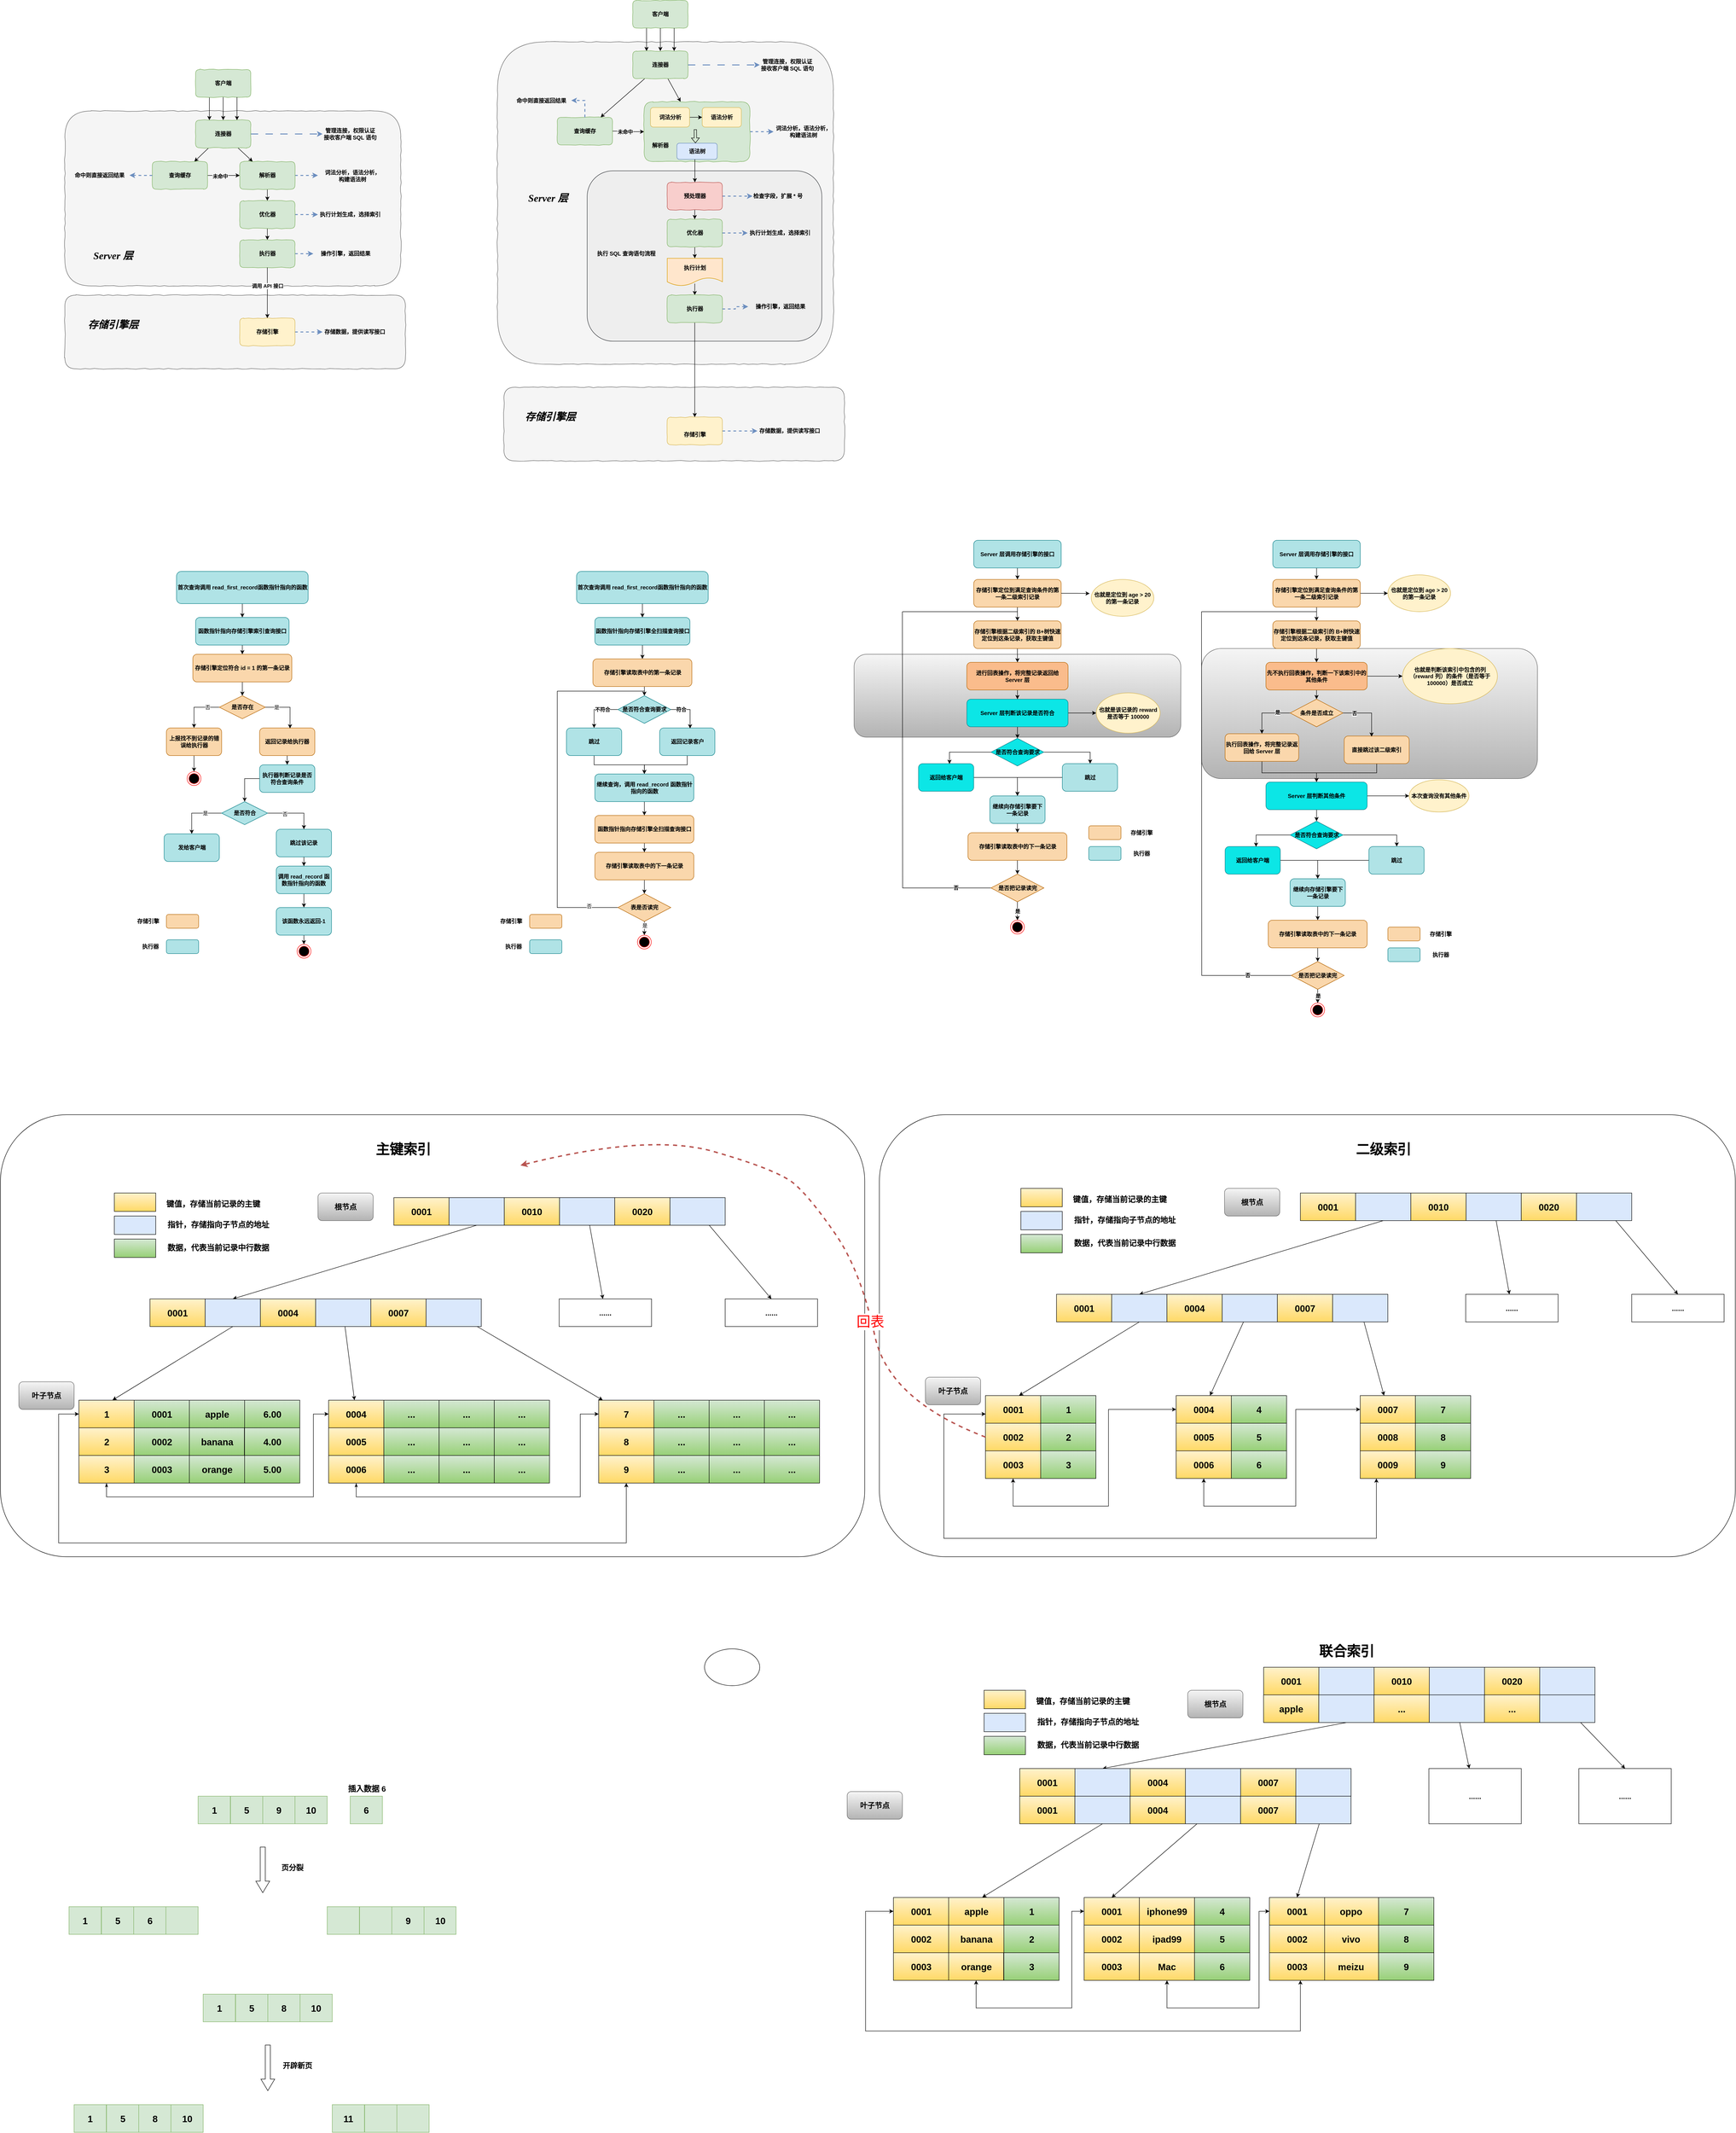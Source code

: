 <mxfile version="24.6.5" type="github">
  <diagram name="第 1 页" id="MEACxN7ZedEybKg8wjWV">
    <mxGraphModel dx="1621" dy="725" grid="1" gridSize="10" guides="1" tooltips="1" connect="1" arrows="1" fold="1" page="0" pageScale="1" pageWidth="827" pageHeight="1169" math="0" shadow="0">
      <root>
        <mxCell id="0" />
        <mxCell id="1" parent="0" />
        <mxCell id="wIPVe_zdKMCBD7jCacsi-145" value="" style="rounded=1;whiteSpace=wrap;html=1;" parent="1" vertex="1">
          <mxGeometry x="1840" y="2440" width="1860" height="960" as="geometry" />
        </mxCell>
        <mxCell id="wIPVe_zdKMCBD7jCacsi-144" value="" style="rounded=1;whiteSpace=wrap;html=1;" parent="1" vertex="1">
          <mxGeometry x="-70" y="2440" width="1878.13" height="960" as="geometry" />
        </mxCell>
        <mxCell id="HuYIBK7tqEcYxLUVjsVk-367" value="" style="rounded=1;whiteSpace=wrap;html=1;fillColor=#f5f5f5;gradientColor=#b3b3b3;strokeColor=#666666;" parent="1" vertex="1">
          <mxGeometry x="2540" y="1427.5" width="730" height="282.5" as="geometry" />
        </mxCell>
        <mxCell id="HuYIBK7tqEcYxLUVjsVk-366" value="" style="rounded=1;whiteSpace=wrap;html=1;fillColor=#f5f5f5;gradientColor=#b3b3b3;strokeColor=#666666;" parent="1" vertex="1">
          <mxGeometry x="1785" y="1440" width="710" height="180" as="geometry" />
        </mxCell>
        <mxCell id="HuYIBK7tqEcYxLUVjsVk-5" value="" style="rounded=1;whiteSpace=wrap;html=1;comic=1;fontStyle=1;fillColor=#f5f5f5;strokeColor=#666666;fontColor=#333333;" parent="1" vertex="1">
          <mxGeometry x="70" y="260" width="730" height="380" as="geometry" />
        </mxCell>
        <mxCell id="HuYIBK7tqEcYxLUVjsVk-39" style="edgeStyle=orthogonalEdgeStyle;rounded=0;orthogonalLoop=1;jettySize=auto;html=1;entryX=0.25;entryY=0;entryDx=0;entryDy=0;" parent="1" source="HuYIBK7tqEcYxLUVjsVk-2" target="HuYIBK7tqEcYxLUVjsVk-4" edge="1">
          <mxGeometry relative="1" as="geometry">
            <Array as="points">
              <mxPoint x="384" y="250" />
              <mxPoint x="384" y="250" />
            </Array>
          </mxGeometry>
        </mxCell>
        <mxCell id="HuYIBK7tqEcYxLUVjsVk-2" value="客户端" style="rounded=1;whiteSpace=wrap;html=1;comic=1;fontStyle=1;fillColor=#d5e8d4;strokeColor=#82b366;" parent="1" vertex="1">
          <mxGeometry x="354" y="170" width="120" height="60" as="geometry" />
        </mxCell>
        <mxCell id="HuYIBK7tqEcYxLUVjsVk-18" style="rounded=0;orthogonalLoop=1;jettySize=auto;html=1;" parent="1" source="HuYIBK7tqEcYxLUVjsVk-4" target="HuYIBK7tqEcYxLUVjsVk-15" edge="1">
          <mxGeometry relative="1" as="geometry" />
        </mxCell>
        <mxCell id="HuYIBK7tqEcYxLUVjsVk-19" style="rounded=0;orthogonalLoop=1;jettySize=auto;html=1;" parent="1" source="HuYIBK7tqEcYxLUVjsVk-4" target="HuYIBK7tqEcYxLUVjsVk-16" edge="1">
          <mxGeometry relative="1" as="geometry" />
        </mxCell>
        <mxCell id="HuYIBK7tqEcYxLUVjsVk-27" style="edgeStyle=orthogonalEdgeStyle;rounded=1;orthogonalLoop=1;jettySize=auto;html=1;entryX=0;entryY=0.5;entryDx=0;entryDy=0;fillColor=#dae8fc;strokeColor=#6c8ebf;curved=0;dashed=1;dashPattern=8 8;strokeWidth=2;" parent="1" source="HuYIBK7tqEcYxLUVjsVk-4" target="HuYIBK7tqEcYxLUVjsVk-14" edge="1">
          <mxGeometry relative="1" as="geometry" />
        </mxCell>
        <mxCell id="HuYIBK7tqEcYxLUVjsVk-10" style="edgeStyle=orthogonalEdgeStyle;rounded=0;orthogonalLoop=1;jettySize=auto;html=1;" parent="1" source="HuYIBK7tqEcYxLUVjsVk-2" target="HuYIBK7tqEcYxLUVjsVk-4" edge="1">
          <mxGeometry relative="1" as="geometry">
            <mxPoint x="414.64" y="261.48" as="targetPoint" />
          </mxGeometry>
        </mxCell>
        <mxCell id="HuYIBK7tqEcYxLUVjsVk-13" style="edgeStyle=orthogonalEdgeStyle;rounded=0;orthogonalLoop=1;jettySize=auto;html=1;entryX=0.75;entryY=0;entryDx=0;entryDy=0;exitX=0.75;exitY=1;exitDx=0;exitDy=0;" parent="1" source="HuYIBK7tqEcYxLUVjsVk-2" target="HuYIBK7tqEcYxLUVjsVk-4" edge="1">
          <mxGeometry relative="1" as="geometry">
            <mxPoint x="424" y="230" as="sourcePoint" />
            <mxPoint x="443.5" y="259.26" as="targetPoint" />
          </mxGeometry>
        </mxCell>
        <mxCell id="HuYIBK7tqEcYxLUVjsVk-14" value="管理连接，权限认证&lt;div&gt;接收客户端 SQL 语句&lt;/div&gt;" style="text;html=1;align=center;verticalAlign=middle;whiteSpace=wrap;rounded=0;fontStyle=1" parent="1" vertex="1">
          <mxGeometry x="630" y="287.5" width="120" height="45" as="geometry" />
        </mxCell>
        <mxCell id="HuYIBK7tqEcYxLUVjsVk-52" style="edgeStyle=orthogonalEdgeStyle;rounded=0;orthogonalLoop=1;jettySize=auto;html=1;" parent="1" source="HuYIBK7tqEcYxLUVjsVk-15" target="HuYIBK7tqEcYxLUVjsVk-16" edge="1">
          <mxGeometry relative="1" as="geometry" />
        </mxCell>
        <mxCell id="HuYIBK7tqEcYxLUVjsVk-53" value="未命中" style="edgeLabel;align=center;verticalAlign=middle;resizable=0;points=[];fontStyle=1;labelBackgroundColor=#f5f5f5;" parent="HuYIBK7tqEcYxLUVjsVk-52" vertex="1" connectable="0">
          <mxGeometry x="-0.219" y="-1" relative="1" as="geometry">
            <mxPoint as="offset" />
          </mxGeometry>
        </mxCell>
        <mxCell id="HuYIBK7tqEcYxLUVjsVk-15" value="查询缓存" style="rounded=1;whiteSpace=wrap;html=1;comic=1;fontStyle=1;fillColor=#d5e8d4;strokeColor=#82b366;" parent="1" vertex="1">
          <mxGeometry x="260" y="370" width="120" height="60" as="geometry" />
        </mxCell>
        <mxCell id="HuYIBK7tqEcYxLUVjsVk-31" style="edgeStyle=orthogonalEdgeStyle;rounded=0;orthogonalLoop=1;jettySize=auto;html=1;dashed=1;strokeWidth=2;fillColor=#dae8fc;strokeColor=#6c8ebf;" parent="1" source="HuYIBK7tqEcYxLUVjsVk-16" edge="1">
          <mxGeometry relative="1" as="geometry">
            <mxPoint x="620" y="400" as="targetPoint" />
          </mxGeometry>
        </mxCell>
        <mxCell id="HuYIBK7tqEcYxLUVjsVk-44" style="edgeStyle=orthogonalEdgeStyle;rounded=0;orthogonalLoop=1;jettySize=auto;html=1;entryX=0.5;entryY=0;entryDx=0;entryDy=0;" parent="1" source="HuYIBK7tqEcYxLUVjsVk-16" target="HuYIBK7tqEcYxLUVjsVk-23" edge="1">
          <mxGeometry relative="1" as="geometry" />
        </mxCell>
        <mxCell id="HuYIBK7tqEcYxLUVjsVk-16" value="解析器" style="rounded=1;whiteSpace=wrap;html=1;comic=1;fontStyle=1;fillColor=#d5e8d4;strokeColor=#82b366;" parent="1" vertex="1">
          <mxGeometry x="450" y="370" width="120" height="60" as="geometry" />
        </mxCell>
        <mxCell id="HuYIBK7tqEcYxLUVjsVk-20" value="词法分析，语法分析，构建语法树" style="text;html=1;align=center;verticalAlign=middle;whiteSpace=wrap;rounded=0;fontStyle=1" parent="1" vertex="1">
          <mxGeometry x="630" y="370" width="130" height="62.5" as="geometry" />
        </mxCell>
        <mxCell id="HuYIBK7tqEcYxLUVjsVk-22" value="执行计划生成，选择索引" style="text;html=1;align=center;verticalAlign=middle;whiteSpace=wrap;rounded=0;fontStyle=1" parent="1" vertex="1">
          <mxGeometry x="620" y="460" width="140" height="50" as="geometry" />
        </mxCell>
        <mxCell id="HuYIBK7tqEcYxLUVjsVk-33" style="edgeStyle=orthogonalEdgeStyle;rounded=0;orthogonalLoop=1;jettySize=auto;html=1;fillColor=#dae8fc;strokeColor=#6c8ebf;dashed=1;strokeWidth=2;" parent="1" source="HuYIBK7tqEcYxLUVjsVk-23" target="HuYIBK7tqEcYxLUVjsVk-22" edge="1">
          <mxGeometry relative="1" as="geometry" />
        </mxCell>
        <mxCell id="HuYIBK7tqEcYxLUVjsVk-45" style="edgeStyle=orthogonalEdgeStyle;rounded=0;orthogonalLoop=1;jettySize=auto;html=1;" parent="1" source="HuYIBK7tqEcYxLUVjsVk-23" target="HuYIBK7tqEcYxLUVjsVk-24" edge="1">
          <mxGeometry relative="1" as="geometry" />
        </mxCell>
        <mxCell id="HuYIBK7tqEcYxLUVjsVk-23" value="优化器" style="rounded=1;whiteSpace=wrap;html=1;comic=1;fontStyle=1;fillColor=#d5e8d4;strokeColor=#82b366;" parent="1" vertex="1">
          <mxGeometry x="450" y="455" width="120" height="60" as="geometry" />
        </mxCell>
        <mxCell id="HuYIBK7tqEcYxLUVjsVk-34" style="edgeStyle=orthogonalEdgeStyle;rounded=0;orthogonalLoop=1;jettySize=auto;html=1;dashed=1;strokeWidth=2;fillColor=#dae8fc;strokeColor=#6c8ebf;" parent="1" source="HuYIBK7tqEcYxLUVjsVk-24" target="HuYIBK7tqEcYxLUVjsVk-25" edge="1">
          <mxGeometry relative="1" as="geometry" />
        </mxCell>
        <mxCell id="HuYIBK7tqEcYxLUVjsVk-24" value="执行器" style="rounded=1;whiteSpace=wrap;html=1;comic=1;fontStyle=1;fillColor=#d5e8d4;strokeColor=#82b366;" parent="1" vertex="1">
          <mxGeometry x="450" y="540" width="120" height="60" as="geometry" />
        </mxCell>
        <mxCell id="HuYIBK7tqEcYxLUVjsVk-25" value="操作引擎，返回结果" style="text;html=1;align=center;verticalAlign=middle;whiteSpace=wrap;rounded=0;fontStyle=1" parent="1" vertex="1">
          <mxGeometry x="610" y="545" width="140" height="50" as="geometry" />
        </mxCell>
        <mxCell id="HuYIBK7tqEcYxLUVjsVk-35" value="命中则直接返回结果" style="text;html=1;align=center;verticalAlign=middle;resizable=0;points=[];autosize=1;strokeColor=none;fillColor=none;fontStyle=1" parent="1" vertex="1">
          <mxGeometry x="80" y="385" width="130" height="30" as="geometry" />
        </mxCell>
        <mxCell id="HuYIBK7tqEcYxLUVjsVk-37" style="edgeStyle=orthogonalEdgeStyle;rounded=0;orthogonalLoop=1;jettySize=auto;html=1;entryX=1.003;entryY=0.489;entryDx=0;entryDy=0;entryPerimeter=0;fillColor=#dae8fc;strokeColor=#6c8ebf;dashed=1;strokeWidth=2;" parent="1" source="HuYIBK7tqEcYxLUVjsVk-15" target="HuYIBK7tqEcYxLUVjsVk-35" edge="1">
          <mxGeometry relative="1" as="geometry" />
        </mxCell>
        <mxCell id="HuYIBK7tqEcYxLUVjsVk-38" value="Server 层" style="text;html=1;align=center;verticalAlign=middle;whiteSpace=wrap;rounded=0;fontStyle=3;fontSize=22;fontFamily=Comic Sans MS;" parent="1" vertex="1">
          <mxGeometry x="120" y="540" width="110" height="70" as="geometry" />
        </mxCell>
        <mxCell id="HuYIBK7tqEcYxLUVjsVk-4" value="连接器" style="rounded=1;whiteSpace=wrap;html=1;comic=1;fontStyle=1;fillColor=#d5e8d4;strokeColor=#82b366;" parent="1" vertex="1">
          <mxGeometry x="354" y="280" width="120" height="60" as="geometry" />
        </mxCell>
        <mxCell id="HuYIBK7tqEcYxLUVjsVk-40" value="" style="rounded=1;whiteSpace=wrap;html=1;comic=1;fontStyle=1;fillColor=#f5f5f5;strokeColor=#666666;fontColor=#333333;" parent="1" vertex="1">
          <mxGeometry x="70" y="660" width="740" height="160" as="geometry" />
        </mxCell>
        <mxCell id="HuYIBK7tqEcYxLUVjsVk-42" value="存储引擎层" style="text;html=1;align=center;verticalAlign=middle;whiteSpace=wrap;rounded=0;fontStyle=3;fontSize=22;fontFamily=Comic Sans MS;" parent="1" vertex="1">
          <mxGeometry x="115" y="690" width="120" height="70" as="geometry" />
        </mxCell>
        <mxCell id="HuYIBK7tqEcYxLUVjsVk-49" style="edgeStyle=orthogonalEdgeStyle;rounded=0;orthogonalLoop=1;jettySize=auto;html=1;entryX=0;entryY=0.5;entryDx=0;entryDy=0;fillColor=#dae8fc;strokeColor=#6c8ebf;dashed=1;strokeWidth=2;" parent="1" source="HuYIBK7tqEcYxLUVjsVk-43" target="HuYIBK7tqEcYxLUVjsVk-48" edge="1">
          <mxGeometry relative="1" as="geometry" />
        </mxCell>
        <mxCell id="HuYIBK7tqEcYxLUVjsVk-43" value="存储引擎" style="rounded=1;whiteSpace=wrap;html=1;comic=1;fontStyle=1;fillColor=#fff2cc;strokeColor=#d6b656;" parent="1" vertex="1">
          <mxGeometry x="450" y="710" width="120" height="60" as="geometry" />
        </mxCell>
        <mxCell id="HuYIBK7tqEcYxLUVjsVk-48" value="存储数据，提供读写接口" style="text;html=1;align=center;verticalAlign=middle;whiteSpace=wrap;rounded=0;fontStyle=1" parent="1" vertex="1">
          <mxGeometry x="630" y="715" width="140" height="50" as="geometry" />
        </mxCell>
        <mxCell id="HuYIBK7tqEcYxLUVjsVk-50" style="edgeStyle=orthogonalEdgeStyle;rounded=0;orthogonalLoop=1;jettySize=auto;html=1;entryX=0.5;entryY=0;entryDx=0;entryDy=0;" parent="1" source="HuYIBK7tqEcYxLUVjsVk-24" target="HuYIBK7tqEcYxLUVjsVk-43" edge="1">
          <mxGeometry relative="1" as="geometry" />
        </mxCell>
        <mxCell id="HuYIBK7tqEcYxLUVjsVk-51" value="调用 API 接口" style="edgeLabel;html=1;align=center;verticalAlign=middle;resizable=0;points=[];fontStyle=1" parent="HuYIBK7tqEcYxLUVjsVk-50" vertex="1" connectable="0">
          <mxGeometry x="-0.169" y="-3" relative="1" as="geometry">
            <mxPoint x="3" y="-6" as="offset" />
          </mxGeometry>
        </mxCell>
        <mxCell id="HuYIBK7tqEcYxLUVjsVk-54" value="" style="rounded=1;whiteSpace=wrap;html=1;comic=1;fontStyle=1;fillColor=#f5f5f5;strokeColor=#666666;fontColor=#333333;" parent="1" vertex="1">
          <mxGeometry x="1010" y="110" width="730" height="700" as="geometry" />
        </mxCell>
        <mxCell id="HuYIBK7tqEcYxLUVjsVk-55" style="edgeStyle=orthogonalEdgeStyle;rounded=0;orthogonalLoop=1;jettySize=auto;html=1;entryX=0.25;entryY=0;entryDx=0;entryDy=0;" parent="1" source="HuYIBK7tqEcYxLUVjsVk-56" target="HuYIBK7tqEcYxLUVjsVk-80" edge="1">
          <mxGeometry relative="1" as="geometry">
            <Array as="points">
              <mxPoint x="1334" y="100" />
              <mxPoint x="1334" y="100" />
            </Array>
          </mxGeometry>
        </mxCell>
        <mxCell id="HuYIBK7tqEcYxLUVjsVk-56" value="客户端" style="rounded=1;whiteSpace=wrap;html=1;comic=1;fontStyle=1;fillColor=#d5e8d4;strokeColor=#82b366;" parent="1" vertex="1">
          <mxGeometry x="1304" y="20" width="120" height="60" as="geometry" />
        </mxCell>
        <mxCell id="HuYIBK7tqEcYxLUVjsVk-57" style="rounded=0;orthogonalLoop=1;jettySize=auto;html=1;" parent="1" source="HuYIBK7tqEcYxLUVjsVk-80" target="HuYIBK7tqEcYxLUVjsVk-65" edge="1">
          <mxGeometry relative="1" as="geometry" />
        </mxCell>
        <mxCell id="HuYIBK7tqEcYxLUVjsVk-58" style="rounded=0;orthogonalLoop=1;jettySize=auto;html=1;" parent="1" source="HuYIBK7tqEcYxLUVjsVk-80" target="HuYIBK7tqEcYxLUVjsVk-68" edge="1">
          <mxGeometry relative="1" as="geometry" />
        </mxCell>
        <mxCell id="HuYIBK7tqEcYxLUVjsVk-59" style="edgeStyle=orthogonalEdgeStyle;rounded=1;orthogonalLoop=1;jettySize=auto;html=1;entryX=0;entryY=0.5;entryDx=0;entryDy=0;fillColor=#dae8fc;strokeColor=#6c8ebf;curved=0;dashed=1;dashPattern=8 8;strokeWidth=2;" parent="1" source="HuYIBK7tqEcYxLUVjsVk-80" target="HuYIBK7tqEcYxLUVjsVk-62" edge="1">
          <mxGeometry relative="1" as="geometry" />
        </mxCell>
        <mxCell id="HuYIBK7tqEcYxLUVjsVk-60" style="edgeStyle=orthogonalEdgeStyle;rounded=0;orthogonalLoop=1;jettySize=auto;html=1;" parent="1" source="HuYIBK7tqEcYxLUVjsVk-56" target="HuYIBK7tqEcYxLUVjsVk-80" edge="1">
          <mxGeometry relative="1" as="geometry">
            <mxPoint x="1364.64" y="111.48" as="targetPoint" />
          </mxGeometry>
        </mxCell>
        <mxCell id="HuYIBK7tqEcYxLUVjsVk-61" style="edgeStyle=orthogonalEdgeStyle;rounded=0;orthogonalLoop=1;jettySize=auto;html=1;entryX=0.75;entryY=0;entryDx=0;entryDy=0;exitX=0.75;exitY=1;exitDx=0;exitDy=0;" parent="1" source="HuYIBK7tqEcYxLUVjsVk-56" target="HuYIBK7tqEcYxLUVjsVk-80" edge="1">
          <mxGeometry relative="1" as="geometry">
            <mxPoint x="1374" y="80" as="sourcePoint" />
            <mxPoint x="1393.5" y="109.26" as="targetPoint" />
          </mxGeometry>
        </mxCell>
        <mxCell id="HuYIBK7tqEcYxLUVjsVk-62" value="管理连接，权限认证&lt;div&gt;接收客户端 SQL 语句&lt;/div&gt;" style="text;html=1;align=center;verticalAlign=middle;whiteSpace=wrap;rounded=0;fontStyle=1" parent="1" vertex="1">
          <mxGeometry x="1580" y="137.5" width="120" height="45" as="geometry" />
        </mxCell>
        <mxCell id="HuYIBK7tqEcYxLUVjsVk-63" style="edgeStyle=orthogonalEdgeStyle;rounded=0;orthogonalLoop=1;jettySize=auto;html=1;" parent="1" source="HuYIBK7tqEcYxLUVjsVk-65" target="HuYIBK7tqEcYxLUVjsVk-68" edge="1">
          <mxGeometry relative="1" as="geometry" />
        </mxCell>
        <mxCell id="HuYIBK7tqEcYxLUVjsVk-64" value="未命中" style="edgeLabel;align=center;verticalAlign=middle;resizable=0;points=[];fontStyle=1;labelBackgroundColor=#f5f5f5;" parent="HuYIBK7tqEcYxLUVjsVk-63" vertex="1" connectable="0">
          <mxGeometry x="-0.219" y="-1" relative="1" as="geometry">
            <mxPoint as="offset" />
          </mxGeometry>
        </mxCell>
        <mxCell id="HuYIBK7tqEcYxLUVjsVk-65" value="查询缓存" style="rounded=1;whiteSpace=wrap;html=1;comic=1;fontStyle=1;fillColor=#d5e8d4;strokeColor=#82b366;" parent="1" vertex="1">
          <mxGeometry x="1140" y="273.75" width="120" height="60" as="geometry" />
        </mxCell>
        <mxCell id="HuYIBK7tqEcYxLUVjsVk-97" style="edgeStyle=orthogonalEdgeStyle;rounded=0;orthogonalLoop=1;jettySize=auto;html=1;dashed=1;fillColor=#dae8fc;strokeColor=#6c8ebf;strokeWidth=2;" parent="1" source="HuYIBK7tqEcYxLUVjsVk-68" target="HuYIBK7tqEcYxLUVjsVk-69" edge="1">
          <mxGeometry relative="1" as="geometry" />
        </mxCell>
        <mxCell id="HuYIBK7tqEcYxLUVjsVk-68" value="" style="rounded=1;whiteSpace=wrap;html=1;comic=1;fontStyle=1;fillColor=#d5e8d4;strokeColor=#82b366;" parent="1" vertex="1">
          <mxGeometry x="1328.75" y="240" width="230" height="130" as="geometry" />
        </mxCell>
        <mxCell id="HuYIBK7tqEcYxLUVjsVk-69" value="词法分析，语法分析，构建语法树" style="text;html=1;align=center;verticalAlign=middle;whiteSpace=wrap;rounded=0;fontStyle=1" parent="1" vertex="1">
          <mxGeometry x="1610" y="273.75" width="130" height="62.5" as="geometry" />
        </mxCell>
        <mxCell id="HuYIBK7tqEcYxLUVjsVk-77" value="命中则直接返回结果" style="text;html=1;align=center;verticalAlign=middle;resizable=0;points=[];autosize=1;strokeColor=none;fillColor=none;fontStyle=1" parent="1" vertex="1">
          <mxGeometry x="1040" y="222.5" width="130" height="30" as="geometry" />
        </mxCell>
        <mxCell id="HuYIBK7tqEcYxLUVjsVk-78" style="edgeStyle=orthogonalEdgeStyle;rounded=0;orthogonalLoop=1;jettySize=auto;html=1;entryX=1.003;entryY=0.489;entryDx=0;entryDy=0;entryPerimeter=0;fillColor=#dae8fc;strokeColor=#6c8ebf;dashed=1;strokeWidth=2;" parent="1" source="HuYIBK7tqEcYxLUVjsVk-65" target="HuYIBK7tqEcYxLUVjsVk-77" edge="1">
          <mxGeometry relative="1" as="geometry" />
        </mxCell>
        <mxCell id="HuYIBK7tqEcYxLUVjsVk-79" value="Server 层" style="text;html=1;align=center;verticalAlign=middle;whiteSpace=wrap;rounded=0;fontStyle=3;fontSize=22;fontFamily=Comic Sans MS;" parent="1" vertex="1">
          <mxGeometry x="1065" y="415" width="110" height="70" as="geometry" />
        </mxCell>
        <mxCell id="HuYIBK7tqEcYxLUVjsVk-80" value="连接器" style="rounded=1;whiteSpace=wrap;html=1;comic=1;fontStyle=1;fillColor=#d5e8d4;strokeColor=#82b366;" parent="1" vertex="1">
          <mxGeometry x="1304" y="130" width="120" height="60" as="geometry" />
        </mxCell>
        <mxCell id="HuYIBK7tqEcYxLUVjsVk-81" value="" style="rounded=1;whiteSpace=wrap;html=1;comic=1;fontStyle=1;fillColor=#f5f5f5;strokeColor=#666666;fontColor=#333333;" parent="1" vertex="1">
          <mxGeometry x="1024" y="860" width="740" height="160" as="geometry" />
        </mxCell>
        <mxCell id="HuYIBK7tqEcYxLUVjsVk-82" value="存储引擎层" style="text;html=1;align=center;verticalAlign=middle;whiteSpace=wrap;rounded=0;fontStyle=3;fontSize=22;fontFamily=Comic Sans MS;" parent="1" vertex="1">
          <mxGeometry x="1065" y="890" width="120" height="70" as="geometry" />
        </mxCell>
        <mxCell id="HuYIBK7tqEcYxLUVjsVk-83" style="edgeStyle=orthogonalEdgeStyle;rounded=0;orthogonalLoop=1;jettySize=auto;html=1;entryX=0;entryY=0.5;entryDx=0;entryDy=0;fillColor=#dae8fc;strokeColor=#6c8ebf;dashed=1;strokeWidth=2;" parent="1" source="HuYIBK7tqEcYxLUVjsVk-84" target="HuYIBK7tqEcYxLUVjsVk-85" edge="1">
          <mxGeometry relative="1" as="geometry" />
        </mxCell>
        <mxCell id="HuYIBK7tqEcYxLUVjsVk-84" value="&lt;div&gt;&lt;br&gt;&lt;/div&gt;存储引擎" style="rounded=1;whiteSpace=wrap;html=1;comic=1;fontStyle=1;fillColor=#fff2cc;strokeColor=#d6b656;" parent="1" vertex="1">
          <mxGeometry x="1378.75" y="925" width="120" height="60" as="geometry" />
        </mxCell>
        <mxCell id="HuYIBK7tqEcYxLUVjsVk-85" value="存储数据，提供读写接口" style="text;html=1;align=center;verticalAlign=middle;whiteSpace=wrap;rounded=0;fontStyle=1" parent="1" vertex="1">
          <mxGeometry x="1575" y="930" width="140" height="50" as="geometry" />
        </mxCell>
        <mxCell id="HuYIBK7tqEcYxLUVjsVk-91" style="edgeStyle=orthogonalEdgeStyle;rounded=0;orthogonalLoop=1;jettySize=auto;html=1;entryX=0;entryY=0.5;entryDx=0;entryDy=0;" parent="1" source="HuYIBK7tqEcYxLUVjsVk-88" target="HuYIBK7tqEcYxLUVjsVk-90" edge="1">
          <mxGeometry relative="1" as="geometry" />
        </mxCell>
        <mxCell id="HuYIBK7tqEcYxLUVjsVk-88" value="词法分析" style="rounded=1;whiteSpace=wrap;html=1;fillColor=#fff2cc;strokeColor=#d6b656;fontStyle=1" parent="1" vertex="1">
          <mxGeometry x="1342.5" y="252.5" width="85" height="42.5" as="geometry" />
        </mxCell>
        <mxCell id="HuYIBK7tqEcYxLUVjsVk-90" value="语法分析" style="rounded=1;whiteSpace=wrap;html=1;fillColor=#fff2cc;strokeColor=#d6b656;fontStyle=1" parent="1" vertex="1">
          <mxGeometry x="1455" y="252.5" width="85" height="42.5" as="geometry" />
        </mxCell>
        <mxCell id="HuYIBK7tqEcYxLUVjsVk-92" value="语法树" style="rounded=1;whiteSpace=wrap;html=1;fillColor=#dae8fc;strokeColor=#6c8ebf;fontStyle=1" parent="1" vertex="1">
          <mxGeometry x="1400" y="330" width="87.5" height="35" as="geometry" />
        </mxCell>
        <mxCell id="HuYIBK7tqEcYxLUVjsVk-96" value="" style="endArrow=classic;html=1;rounded=0;entryX=0.46;entryY=-0.006;entryDx=0;entryDy=0;entryPerimeter=0;shape=flexArrow;endSize=3.22;endWidth=11;width=5.333;" parent="1" target="HuYIBK7tqEcYxLUVjsVk-92" edge="1">
          <mxGeometry width="50" height="50" relative="1" as="geometry">
            <mxPoint x="1440" y="300" as="sourcePoint" />
            <mxPoint x="1350" y="410" as="targetPoint" />
            <Array as="points">
              <mxPoint x="1440" y="300" />
            </Array>
          </mxGeometry>
        </mxCell>
        <mxCell id="HuYIBK7tqEcYxLUVjsVk-98" value="解析器" style="text;html=1;align=center;verticalAlign=middle;whiteSpace=wrap;rounded=0;fontStyle=1" parent="1" vertex="1">
          <mxGeometry x="1334" y="320" width="60" height="30" as="geometry" />
        </mxCell>
        <mxCell id="HuYIBK7tqEcYxLUVjsVk-101" value="" style="rounded=1;whiteSpace=wrap;html=1;fillColor=#eeeeee;strokeColor=#36393d;fillStyle=solid;" parent="1" vertex="1">
          <mxGeometry x="1205" y="390" width="510" height="370" as="geometry" />
        </mxCell>
        <mxCell id="HuYIBK7tqEcYxLUVjsVk-103" style="edgeStyle=orthogonalEdgeStyle;rounded=0;orthogonalLoop=1;jettySize=auto;html=1;entryX=0.5;entryY=0;entryDx=0;entryDy=0;" parent="1" source="HuYIBK7tqEcYxLUVjsVk-99" target="HuYIBK7tqEcYxLUVjsVk-73" edge="1">
          <mxGeometry relative="1" as="geometry" />
        </mxCell>
        <mxCell id="HuYIBK7tqEcYxLUVjsVk-290" style="edgeStyle=orthogonalEdgeStyle;rounded=0;orthogonalLoop=1;jettySize=auto;html=1;fillColor=#dae8fc;strokeColor=#6c8ebf;dashed=1;strokeWidth=2;" parent="1" source="HuYIBK7tqEcYxLUVjsVk-99" target="HuYIBK7tqEcYxLUVjsVk-289" edge="1">
          <mxGeometry relative="1" as="geometry" />
        </mxCell>
        <mxCell id="HuYIBK7tqEcYxLUVjsVk-99" value="预处理器" style="rounded=1;whiteSpace=wrap;html=1;comic=1;fontStyle=1;fillColor=#f8cecc;strokeColor=#b85450;" parent="1" vertex="1">
          <mxGeometry x="1378.75" y="415" width="120" height="60" as="geometry" />
        </mxCell>
        <mxCell id="HuYIBK7tqEcYxLUVjsVk-105" style="edgeStyle=orthogonalEdgeStyle;rounded=0;orthogonalLoop=1;jettySize=auto;html=1;entryX=0.5;entryY=0;entryDx=0;entryDy=0;" parent="1" target="HuYIBK7tqEcYxLUVjsVk-75" edge="1">
          <mxGeometry relative="1" as="geometry">
            <mxPoint x="1438.833" y="635.0" as="sourcePoint" />
          </mxGeometry>
        </mxCell>
        <mxCell id="HuYIBK7tqEcYxLUVjsVk-104" style="edgeStyle=orthogonalEdgeStyle;rounded=0;orthogonalLoop=1;jettySize=auto;html=1;entryX=0.5;entryY=0;entryDx=0;entryDy=0;" parent="1" source="HuYIBK7tqEcYxLUVjsVk-73" target="HuYIBK7tqEcYxLUVjsVk-291" edge="1">
          <mxGeometry relative="1" as="geometry">
            <mxPoint x="1438.833" y="575.0" as="targetPoint" />
          </mxGeometry>
        </mxCell>
        <mxCell id="HuYIBK7tqEcYxLUVjsVk-73" value="优化器" style="rounded=1;whiteSpace=wrap;html=1;comic=1;fontStyle=1;fillColor=#d5e8d4;strokeColor=#82b366;" parent="1" vertex="1">
          <mxGeometry x="1378.75" y="495" width="120" height="60" as="geometry" />
        </mxCell>
        <mxCell id="HuYIBK7tqEcYxLUVjsVk-294" style="edgeStyle=orthogonalEdgeStyle;rounded=0;orthogonalLoop=1;jettySize=auto;html=1;" parent="1" source="HuYIBK7tqEcYxLUVjsVk-75" target="HuYIBK7tqEcYxLUVjsVk-84" edge="1">
          <mxGeometry relative="1" as="geometry" />
        </mxCell>
        <mxCell id="HuYIBK7tqEcYxLUVjsVk-75" value="执行器" style="rounded=1;whiteSpace=wrap;html=1;comic=1;fontStyle=1;fillColor=#d5e8d4;strokeColor=#82b366;" parent="1" vertex="1">
          <mxGeometry x="1378.75" y="660" width="120" height="60" as="geometry" />
        </mxCell>
        <mxCell id="HuYIBK7tqEcYxLUVjsVk-70" value="执行计划生成，选择索引" style="text;html=1;align=center;verticalAlign=middle;whiteSpace=wrap;rounded=0;fontStyle=1" parent="1" vertex="1">
          <mxGeometry x="1553.75" y="500" width="140" height="50" as="geometry" />
        </mxCell>
        <mxCell id="HuYIBK7tqEcYxLUVjsVk-71" style="edgeStyle=orthogonalEdgeStyle;rounded=0;orthogonalLoop=1;jettySize=auto;html=1;fillColor=#dae8fc;strokeColor=#6c8ebf;dashed=1;strokeWidth=2;" parent="1" source="HuYIBK7tqEcYxLUVjsVk-73" target="HuYIBK7tqEcYxLUVjsVk-70" edge="1">
          <mxGeometry relative="1" as="geometry" />
        </mxCell>
        <mxCell id="HuYIBK7tqEcYxLUVjsVk-76" value="操作引擎，返回结果" style="text;html=1;align=center;verticalAlign=middle;whiteSpace=wrap;rounded=0;fontStyle=1" parent="1" vertex="1">
          <mxGeometry x="1555" y="660" width="140" height="50" as="geometry" />
        </mxCell>
        <mxCell id="HuYIBK7tqEcYxLUVjsVk-74" style="edgeStyle=orthogonalEdgeStyle;rounded=0;orthogonalLoop=1;jettySize=auto;html=1;dashed=1;strokeWidth=2;fillColor=#dae8fc;strokeColor=#6c8ebf;" parent="1" source="HuYIBK7tqEcYxLUVjsVk-75" target="HuYIBK7tqEcYxLUVjsVk-76" edge="1">
          <mxGeometry relative="1" as="geometry" />
        </mxCell>
        <mxCell id="HuYIBK7tqEcYxLUVjsVk-108" value="执行 SQL 查询语句流程" style="text;html=1;align=center;verticalAlign=middle;whiteSpace=wrap;rounded=0;fontStyle=1" parent="1" vertex="1">
          <mxGeometry x="1225" y="525" width="130" height="90" as="geometry" />
        </mxCell>
        <mxCell id="HuYIBK7tqEcYxLUVjsVk-109" style="edgeStyle=orthogonalEdgeStyle;rounded=0;orthogonalLoop=1;jettySize=auto;html=1;" parent="1" source="HuYIBK7tqEcYxLUVjsVk-92" target="HuYIBK7tqEcYxLUVjsVk-99" edge="1">
          <mxGeometry relative="1" as="geometry">
            <Array as="points">
              <mxPoint x="1439" y="380" />
              <mxPoint x="1439" y="380" />
            </Array>
          </mxGeometry>
        </mxCell>
        <mxCell id="HuYIBK7tqEcYxLUVjsVk-123" style="edgeStyle=orthogonalEdgeStyle;rounded=0;orthogonalLoop=1;jettySize=auto;html=1;" parent="1" source="HuYIBK7tqEcYxLUVjsVk-111" target="HuYIBK7tqEcYxLUVjsVk-112" edge="1">
          <mxGeometry relative="1" as="geometry" />
        </mxCell>
        <mxCell id="HuYIBK7tqEcYxLUVjsVk-111" value="首次查询调用 read_first_record函数指针指向的函数" style="rounded=1;whiteSpace=wrap;html=1;fontStyle=1;fillColor=#b0e3e6;strokeColor=#0e8088;" parent="1" vertex="1">
          <mxGeometry x="312.63" y="1260" width="286" height="70" as="geometry" />
        </mxCell>
        <mxCell id="HuYIBK7tqEcYxLUVjsVk-122" style="edgeStyle=orthogonalEdgeStyle;rounded=0;orthogonalLoop=1;jettySize=auto;html=1;" parent="1" source="HuYIBK7tqEcYxLUVjsVk-112" target="HuYIBK7tqEcYxLUVjsVk-113" edge="1">
          <mxGeometry relative="1" as="geometry" />
        </mxCell>
        <mxCell id="HuYIBK7tqEcYxLUVjsVk-112" value="函数指针指向存储引擎索引查询接口" style="rounded=1;whiteSpace=wrap;html=1;fontStyle=1;fillColor=#b0e3e6;strokeColor=#0e8088;" parent="1" vertex="1">
          <mxGeometry x="354.13" y="1360" width="203" height="60" as="geometry" />
        </mxCell>
        <mxCell id="HuYIBK7tqEcYxLUVjsVk-121" style="edgeStyle=orthogonalEdgeStyle;rounded=0;orthogonalLoop=1;jettySize=auto;html=1;entryX=0.5;entryY=0;entryDx=0;entryDy=0;" parent="1" source="HuYIBK7tqEcYxLUVjsVk-113" target="HuYIBK7tqEcYxLUVjsVk-115" edge="1">
          <mxGeometry relative="1" as="geometry" />
        </mxCell>
        <mxCell id="HuYIBK7tqEcYxLUVjsVk-113" value="存储引擎定位符合 id = 1 的第一条记录" style="rounded=1;whiteSpace=wrap;html=1;fontStyle=1;fillColor=#fad7ac;strokeColor=#b46504;" parent="1" vertex="1">
          <mxGeometry x="348.13" y="1440" width="215" height="60" as="geometry" />
        </mxCell>
        <mxCell id="HuYIBK7tqEcYxLUVjsVk-119" style="edgeStyle=orthogonalEdgeStyle;rounded=0;orthogonalLoop=1;jettySize=auto;html=1;entryX=0.5;entryY=0;entryDx=0;entryDy=0;" parent="1" source="HuYIBK7tqEcYxLUVjsVk-115" target="HuYIBK7tqEcYxLUVjsVk-117" edge="1">
          <mxGeometry relative="1" as="geometry">
            <Array as="points">
              <mxPoint x="350.63" y="1555" />
            </Array>
          </mxGeometry>
        </mxCell>
        <mxCell id="HuYIBK7tqEcYxLUVjsVk-243" value="否" style="edgeLabel;html=1;align=center;verticalAlign=middle;resizable=0;points=[];" parent="HuYIBK7tqEcYxLUVjsVk-119" vertex="1" connectable="0">
          <mxGeometry x="-0.491" relative="1" as="geometry">
            <mxPoint as="offset" />
          </mxGeometry>
        </mxCell>
        <mxCell id="HuYIBK7tqEcYxLUVjsVk-115" value="是否存在" style="rhombus;whiteSpace=wrap;html=1;fontStyle=1;fillColor=#fad7ac;strokeColor=#b46504;" parent="1" vertex="1">
          <mxGeometry x="405.63" y="1530" width="100" height="50" as="geometry" />
        </mxCell>
        <mxCell id="HuYIBK7tqEcYxLUVjsVk-137" style="edgeStyle=orthogonalEdgeStyle;rounded=0;orthogonalLoop=1;jettySize=auto;html=1;entryX=0.5;entryY=0;entryDx=0;entryDy=0;" parent="1" source="HuYIBK7tqEcYxLUVjsVk-117" target="HuYIBK7tqEcYxLUVjsVk-136" edge="1">
          <mxGeometry relative="1" as="geometry" />
        </mxCell>
        <mxCell id="HuYIBK7tqEcYxLUVjsVk-117" value="上报找不到记录的错误给执行器" style="rounded=1;whiteSpace=wrap;html=1;fontStyle=1;fillColor=#fad7ac;strokeColor=#b46504;" parent="1" vertex="1">
          <mxGeometry x="290.63" y="1600" width="120" height="60" as="geometry" />
        </mxCell>
        <mxCell id="HuYIBK7tqEcYxLUVjsVk-135" style="edgeStyle=orthogonalEdgeStyle;rounded=0;orthogonalLoop=1;jettySize=auto;html=1;entryX=0.5;entryY=0;entryDx=0;entryDy=0;" parent="1" source="HuYIBK7tqEcYxLUVjsVk-118" target="HuYIBK7tqEcYxLUVjsVk-124" edge="1">
          <mxGeometry relative="1" as="geometry" />
        </mxCell>
        <mxCell id="HuYIBK7tqEcYxLUVjsVk-118" value="返回记录给执行器" style="rounded=1;whiteSpace=wrap;html=1;fontStyle=1;fillColor=#fad7ac;strokeColor=#b46504;" parent="1" vertex="1">
          <mxGeometry x="493.13" y="1600" width="120" height="60" as="geometry" />
        </mxCell>
        <mxCell id="HuYIBK7tqEcYxLUVjsVk-120" style="edgeStyle=orthogonalEdgeStyle;rounded=0;orthogonalLoop=1;jettySize=auto;html=1;entryX=0.551;entryY=0.017;entryDx=0;entryDy=0;entryPerimeter=0;" parent="1" source="HuYIBK7tqEcYxLUVjsVk-115" target="HuYIBK7tqEcYxLUVjsVk-118" edge="1">
          <mxGeometry relative="1" as="geometry">
            <Array as="points">
              <mxPoint x="559.63" y="1555" />
            </Array>
          </mxGeometry>
        </mxCell>
        <mxCell id="HuYIBK7tqEcYxLUVjsVk-244" value="是" style="edgeLabel;html=1;align=center;verticalAlign=middle;resizable=0;points=[];" parent="HuYIBK7tqEcYxLUVjsVk-120" vertex="1" connectable="0">
          <mxGeometry x="-0.496" y="-3" relative="1" as="geometry">
            <mxPoint x="-1" y="-3" as="offset" />
          </mxGeometry>
        </mxCell>
        <mxCell id="HuYIBK7tqEcYxLUVjsVk-134" style="edgeStyle=orthogonalEdgeStyle;rounded=0;orthogonalLoop=1;jettySize=auto;html=1;" parent="1" source="HuYIBK7tqEcYxLUVjsVk-124" target="HuYIBK7tqEcYxLUVjsVk-125" edge="1">
          <mxGeometry relative="1" as="geometry">
            <Array as="points">
              <mxPoint x="460.63" y="1710" />
            </Array>
          </mxGeometry>
        </mxCell>
        <mxCell id="HuYIBK7tqEcYxLUVjsVk-124" value="执行器判断记录是否符合查询条件" style="rounded=1;whiteSpace=wrap;html=1;fontStyle=1;fillColor=#b0e3e6;strokeColor=#0e8088;" parent="1" vertex="1">
          <mxGeometry x="493.13" y="1680" width="120" height="60" as="geometry" />
        </mxCell>
        <mxCell id="HuYIBK7tqEcYxLUVjsVk-138" style="edgeStyle=orthogonalEdgeStyle;rounded=0;orthogonalLoop=1;jettySize=auto;html=1;" parent="1" source="HuYIBK7tqEcYxLUVjsVk-125" target="HuYIBK7tqEcYxLUVjsVk-126" edge="1">
          <mxGeometry relative="1" as="geometry" />
        </mxCell>
        <mxCell id="HuYIBK7tqEcYxLUVjsVk-140" value="是" style="edgeLabel;html=1;align=center;verticalAlign=middle;resizable=0;points=[];" parent="HuYIBK7tqEcYxLUVjsVk-138" vertex="1" connectable="0">
          <mxGeometry x="-0.358" y="4" relative="1" as="geometry">
            <mxPoint y="-4" as="offset" />
          </mxGeometry>
        </mxCell>
        <mxCell id="HuYIBK7tqEcYxLUVjsVk-139" style="edgeStyle=orthogonalEdgeStyle;rounded=0;orthogonalLoop=1;jettySize=auto;html=1;" parent="1" source="HuYIBK7tqEcYxLUVjsVk-125" target="HuYIBK7tqEcYxLUVjsVk-127" edge="1">
          <mxGeometry relative="1" as="geometry" />
        </mxCell>
        <mxCell id="HuYIBK7tqEcYxLUVjsVk-141" value="否" style="edgeLabel;html=1;align=center;verticalAlign=middle;resizable=0;points=[];" parent="HuYIBK7tqEcYxLUVjsVk-139" vertex="1" connectable="0">
          <mxGeometry x="-0.345" y="-2" relative="1" as="geometry">
            <mxPoint as="offset" />
          </mxGeometry>
        </mxCell>
        <mxCell id="HuYIBK7tqEcYxLUVjsVk-125" value="是否符合" style="rhombus;whiteSpace=wrap;html=1;fontStyle=1;fillColor=#b0e3e6;strokeColor=#0e8088;" parent="1" vertex="1">
          <mxGeometry x="410.63" y="1760" width="100" height="50" as="geometry" />
        </mxCell>
        <mxCell id="HuYIBK7tqEcYxLUVjsVk-126" value="发给客户端" style="rounded=1;whiteSpace=wrap;html=1;fontStyle=1;fillColor=#b0e3e6;strokeColor=#0e8088;" parent="1" vertex="1">
          <mxGeometry x="285.63" y="1830" width="120" height="60" as="geometry" />
        </mxCell>
        <mxCell id="HuYIBK7tqEcYxLUVjsVk-144" style="edgeStyle=orthogonalEdgeStyle;rounded=0;orthogonalLoop=1;jettySize=auto;html=1;" parent="1" source="HuYIBK7tqEcYxLUVjsVk-127" target="HuYIBK7tqEcYxLUVjsVk-129" edge="1">
          <mxGeometry relative="1" as="geometry" />
        </mxCell>
        <mxCell id="HuYIBK7tqEcYxLUVjsVk-127" value="跳过该记录" style="rounded=1;whiteSpace=wrap;html=1;fontStyle=1;fillColor=#b0e3e6;strokeColor=#0e8088;" parent="1" vertex="1">
          <mxGeometry x="529.38" y="1820" width="120" height="60" as="geometry" />
        </mxCell>
        <mxCell id="HuYIBK7tqEcYxLUVjsVk-145" style="edgeStyle=orthogonalEdgeStyle;rounded=0;orthogonalLoop=1;jettySize=auto;html=1;" parent="1" source="HuYIBK7tqEcYxLUVjsVk-129" target="HuYIBK7tqEcYxLUVjsVk-131" edge="1">
          <mxGeometry relative="1" as="geometry" />
        </mxCell>
        <mxCell id="HuYIBK7tqEcYxLUVjsVk-129" value="调用 read_record 函数指针指向的函数" style="rounded=1;whiteSpace=wrap;html=1;fontStyle=1;fillColor=#b0e3e6;strokeColor=#0e8088;" parent="1" vertex="1">
          <mxGeometry x="529.38" y="1900" width="120" height="60" as="geometry" />
        </mxCell>
        <mxCell id="HuYIBK7tqEcYxLUVjsVk-146" style="edgeStyle=orthogonalEdgeStyle;rounded=0;orthogonalLoop=1;jettySize=auto;html=1;" parent="1" source="HuYIBK7tqEcYxLUVjsVk-131" target="HuYIBK7tqEcYxLUVjsVk-133" edge="1">
          <mxGeometry relative="1" as="geometry" />
        </mxCell>
        <mxCell id="HuYIBK7tqEcYxLUVjsVk-131" value="该函数永远返回-1" style="rounded=1;whiteSpace=wrap;html=1;fontStyle=1;fillColor=#b0e3e6;strokeColor=#0e8088;" parent="1" vertex="1">
          <mxGeometry x="529.38" y="1990" width="120" height="60" as="geometry" />
        </mxCell>
        <mxCell id="HuYIBK7tqEcYxLUVjsVk-133" value="" style="ellipse;html=1;shape=endState;fillColor=#000000;strokeColor=#ff0000;" parent="1" vertex="1">
          <mxGeometry x="574.63" y="2070" width="30" height="30" as="geometry" />
        </mxCell>
        <mxCell id="HuYIBK7tqEcYxLUVjsVk-136" value="" style="ellipse;html=1;shape=endState;fillColor=#000000;strokeColor=#ff0000;" parent="1" vertex="1">
          <mxGeometry x="335.63" y="1695" width="30" height="30" as="geometry" />
        </mxCell>
        <mxCell id="HuYIBK7tqEcYxLUVjsVk-148" value="" style="rounded=1;whiteSpace=wrap;html=1;fillColor=#fad7ac;strokeColor=#b46504;" parent="1" vertex="1">
          <mxGeometry x="290.63" y="2005" width="70" height="30" as="geometry" />
        </mxCell>
        <mxCell id="HuYIBK7tqEcYxLUVjsVk-149" value="" style="rounded=1;whiteSpace=wrap;html=1;fillColor=#b0e3e6;strokeColor=#0e8088;" parent="1" vertex="1">
          <mxGeometry x="290.63" y="2060" width="70" height="30" as="geometry" />
        </mxCell>
        <mxCell id="HuYIBK7tqEcYxLUVjsVk-150" value="存储引擎" style="text;html=1;align=center;verticalAlign=middle;whiteSpace=wrap;rounded=0;fontStyle=1" parent="1" vertex="1">
          <mxGeometry x="220.63" y="2005" width="60" height="30" as="geometry" />
        </mxCell>
        <mxCell id="HuYIBK7tqEcYxLUVjsVk-151" value="执行器" style="text;html=1;align=center;verticalAlign=middle;whiteSpace=wrap;rounded=0;fontStyle=1" parent="1" vertex="1">
          <mxGeometry x="225.63" y="2060" width="60" height="30" as="geometry" />
        </mxCell>
        <mxCell id="HuYIBK7tqEcYxLUVjsVk-187" style="edgeStyle=orthogonalEdgeStyle;rounded=0;orthogonalLoop=1;jettySize=auto;html=1;" parent="1" source="HuYIBK7tqEcYxLUVjsVk-188" target="HuYIBK7tqEcYxLUVjsVk-190" edge="1">
          <mxGeometry relative="1" as="geometry" />
        </mxCell>
        <mxCell id="HuYIBK7tqEcYxLUVjsVk-188" value="首次查询调用 read_first_record函数指针指向的函数" style="rounded=1;whiteSpace=wrap;html=1;fontStyle=1;fillColor=#b0e3e6;strokeColor=#0e8088;" parent="1" vertex="1">
          <mxGeometry x="1182" y="1260" width="286" height="70" as="geometry" />
        </mxCell>
        <mxCell id="HuYIBK7tqEcYxLUVjsVk-189" style="edgeStyle=orthogonalEdgeStyle;rounded=0;orthogonalLoop=1;jettySize=auto;html=1;" parent="1" source="HuYIBK7tqEcYxLUVjsVk-190" target="HuYIBK7tqEcYxLUVjsVk-192" edge="1">
          <mxGeometry relative="1" as="geometry" />
        </mxCell>
        <mxCell id="HuYIBK7tqEcYxLUVjsVk-190" value="函数指针指向存储引擎全扫描查询接口" style="rounded=1;whiteSpace=wrap;html=1;fontStyle=1;fillColor=#b0e3e6;strokeColor=#0e8088;" parent="1" vertex="1">
          <mxGeometry x="1221.75" y="1360" width="206.5" height="60" as="geometry" />
        </mxCell>
        <mxCell id="HuYIBK7tqEcYxLUVjsVk-191" style="edgeStyle=orthogonalEdgeStyle;rounded=0;orthogonalLoop=1;jettySize=auto;html=1;entryX=0.5;entryY=0;entryDx=0;entryDy=0;" parent="1" source="HuYIBK7tqEcYxLUVjsVk-192" target="HuYIBK7tqEcYxLUVjsVk-194" edge="1">
          <mxGeometry relative="1" as="geometry">
            <Array as="points">
              <mxPoint x="1330" y="1530" />
            </Array>
          </mxGeometry>
        </mxCell>
        <mxCell id="HuYIBK7tqEcYxLUVjsVk-192" value="存储引擎读取表中的第一条记录" style="rounded=1;whiteSpace=wrap;html=1;fontStyle=1;fillColor=#fad7ac;strokeColor=#b46504;" parent="1" vertex="1">
          <mxGeometry x="1217.5" y="1450" width="215" height="60" as="geometry" />
        </mxCell>
        <mxCell id="HuYIBK7tqEcYxLUVjsVk-193" style="edgeStyle=orthogonalEdgeStyle;rounded=0;orthogonalLoop=1;jettySize=auto;html=1;entryX=0.5;entryY=0;entryDx=0;entryDy=0;" parent="1" source="HuYIBK7tqEcYxLUVjsVk-194" target="HuYIBK7tqEcYxLUVjsVk-196" edge="1">
          <mxGeometry relative="1" as="geometry">
            <Array as="points">
              <mxPoint x="1220" y="1560" />
            </Array>
          </mxGeometry>
        </mxCell>
        <mxCell id="HuYIBK7tqEcYxLUVjsVk-220" value="不符合" style="edgeLabel;html=1;align=center;verticalAlign=middle;resizable=0;points=[];fontStyle=1" parent="HuYIBK7tqEcYxLUVjsVk-193" vertex="1" connectable="0">
          <mxGeometry x="-0.083" y="-2" relative="1" as="geometry">
            <mxPoint x="8" y="2" as="offset" />
          </mxGeometry>
        </mxCell>
        <mxCell id="HuYIBK7tqEcYxLUVjsVk-194" value="是否符合查询要求" style="rhombus;whiteSpace=wrap;html=1;fontStyle=1;fillColor=#b0e3e6;strokeColor=#0e8088;" parent="1" vertex="1">
          <mxGeometry x="1271.75" y="1530" width="115" height="60" as="geometry" />
        </mxCell>
        <mxCell id="HuYIBK7tqEcYxLUVjsVk-228" style="edgeStyle=orthogonalEdgeStyle;rounded=0;orthogonalLoop=1;jettySize=auto;html=1;entryX=0.5;entryY=0;entryDx=0;entryDy=0;" parent="1" source="HuYIBK7tqEcYxLUVjsVk-196" target="HuYIBK7tqEcYxLUVjsVk-225" edge="1">
          <mxGeometry relative="1" as="geometry" />
        </mxCell>
        <mxCell id="HuYIBK7tqEcYxLUVjsVk-196" value="跳过" style="rounded=1;whiteSpace=wrap;html=1;fontStyle=1;fillColor=#b0e3e6;strokeColor=#0e8088;" parent="1" vertex="1">
          <mxGeometry x="1160" y="1600" width="120" height="60" as="geometry" />
        </mxCell>
        <mxCell id="HuYIBK7tqEcYxLUVjsVk-197" style="edgeStyle=orthogonalEdgeStyle;rounded=0;orthogonalLoop=1;jettySize=auto;html=1;entryX=0.5;entryY=0;entryDx=0;entryDy=0;" parent="1" source="HuYIBK7tqEcYxLUVjsVk-198" target="HuYIBK7tqEcYxLUVjsVk-225" edge="1">
          <mxGeometry relative="1" as="geometry">
            <mxPoint x="1423" y="1680" as="targetPoint" />
          </mxGeometry>
        </mxCell>
        <mxCell id="HuYIBK7tqEcYxLUVjsVk-198" value="返回记录客户" style="rounded=1;whiteSpace=wrap;html=1;fontStyle=1;fillColor=#b0e3e6;strokeColor=#0e8088;" parent="1" vertex="1">
          <mxGeometry x="1362.5" y="1600" width="120" height="60" as="geometry" />
        </mxCell>
        <mxCell id="HuYIBK7tqEcYxLUVjsVk-199" style="edgeStyle=orthogonalEdgeStyle;rounded=0;orthogonalLoop=1;jettySize=auto;html=1;entryX=0.551;entryY=0.017;entryDx=0;entryDy=0;entryPerimeter=0;" parent="1" source="HuYIBK7tqEcYxLUVjsVk-194" target="HuYIBK7tqEcYxLUVjsVk-198" edge="1">
          <mxGeometry relative="1" as="geometry">
            <Array as="points">
              <mxPoint x="1429" y="1560" />
            </Array>
          </mxGeometry>
        </mxCell>
        <mxCell id="HuYIBK7tqEcYxLUVjsVk-221" value="符合" style="edgeLabel;html=1;align=center;verticalAlign=middle;resizable=0;points=[];fontStyle=1" parent="HuYIBK7tqEcYxLUVjsVk-199" vertex="1" connectable="0">
          <mxGeometry x="-0.475" relative="1" as="geometry">
            <mxPoint as="offset" />
          </mxGeometry>
        </mxCell>
        <mxCell id="HuYIBK7tqEcYxLUVjsVk-216" value="" style="rounded=1;whiteSpace=wrap;html=1;fillColor=#fad7ac;strokeColor=#b46504;" parent="1" vertex="1">
          <mxGeometry x="1080" y="2005" width="70" height="30" as="geometry" />
        </mxCell>
        <mxCell id="HuYIBK7tqEcYxLUVjsVk-217" value="" style="rounded=1;whiteSpace=wrap;html=1;fillColor=#b0e3e6;strokeColor=#0e8088;" parent="1" vertex="1">
          <mxGeometry x="1080" y="2060" width="70" height="30" as="geometry" />
        </mxCell>
        <mxCell id="HuYIBK7tqEcYxLUVjsVk-218" value="存储引擎" style="text;html=1;align=center;verticalAlign=middle;whiteSpace=wrap;rounded=0;fontStyle=1" parent="1" vertex="1">
          <mxGeometry x="1010" y="2005" width="60" height="30" as="geometry" />
        </mxCell>
        <mxCell id="HuYIBK7tqEcYxLUVjsVk-219" value="执行器" style="text;html=1;align=center;verticalAlign=middle;whiteSpace=wrap;rounded=0;fontStyle=1" parent="1" vertex="1">
          <mxGeometry x="1015" y="2060" width="60" height="30" as="geometry" />
        </mxCell>
        <mxCell id="HuYIBK7tqEcYxLUVjsVk-231" style="edgeStyle=orthogonalEdgeStyle;rounded=0;orthogonalLoop=1;jettySize=auto;html=1;entryX=0.5;entryY=0;entryDx=0;entryDy=0;" parent="1" source="HuYIBK7tqEcYxLUVjsVk-225" target="HuYIBK7tqEcYxLUVjsVk-226" edge="1">
          <mxGeometry relative="1" as="geometry" />
        </mxCell>
        <mxCell id="HuYIBK7tqEcYxLUVjsVk-225" value="继续查询，调用 read_record 函数指针指向的函数" style="rounded=1;whiteSpace=wrap;html=1;fontStyle=1;fillColor=#b0e3e6;strokeColor=#0e8088;" parent="1" vertex="1">
          <mxGeometry x="1221.75" y="1700" width="215" height="60" as="geometry" />
        </mxCell>
        <mxCell id="HuYIBK7tqEcYxLUVjsVk-233" style="edgeStyle=orthogonalEdgeStyle;rounded=0;orthogonalLoop=1;jettySize=auto;html=1;" parent="1" source="HuYIBK7tqEcYxLUVjsVk-226" target="HuYIBK7tqEcYxLUVjsVk-227" edge="1">
          <mxGeometry relative="1" as="geometry" />
        </mxCell>
        <mxCell id="HuYIBK7tqEcYxLUVjsVk-226" value="函数指针指向存储引擎全扫描查询接口" style="rounded=1;whiteSpace=wrap;html=1;fontStyle=1;fillColor=#fad7ac;strokeColor=#b46504;" parent="1" vertex="1">
          <mxGeometry x="1221.75" y="1790" width="215" height="60" as="geometry" />
        </mxCell>
        <mxCell id="HuYIBK7tqEcYxLUVjsVk-234" style="edgeStyle=orthogonalEdgeStyle;rounded=0;orthogonalLoop=1;jettySize=auto;html=1;endArrow=none;endFill=0;exitX=0;exitY=0.5;exitDx=0;exitDy=0;" parent="1" source="HuYIBK7tqEcYxLUVjsVk-236" edge="1">
          <mxGeometry relative="1" as="geometry">
            <mxPoint x="1140" y="1520" as="targetPoint" />
            <Array as="points">
              <mxPoint x="1140" y="1990" />
            </Array>
          </mxGeometry>
        </mxCell>
        <mxCell id="HuYIBK7tqEcYxLUVjsVk-238" value="否" style="edgeLabel;html=1;align=center;verticalAlign=middle;resizable=0;points=[];" parent="HuYIBK7tqEcYxLUVjsVk-234" vertex="1" connectable="0">
          <mxGeometry x="-0.789" y="-3" relative="1" as="geometry">
            <mxPoint as="offset" />
          </mxGeometry>
        </mxCell>
        <mxCell id="HuYIBK7tqEcYxLUVjsVk-237" style="edgeStyle=orthogonalEdgeStyle;rounded=0;orthogonalLoop=1;jettySize=auto;html=1;entryX=0.5;entryY=0;entryDx=0;entryDy=0;" parent="1" source="HuYIBK7tqEcYxLUVjsVk-227" target="HuYIBK7tqEcYxLUVjsVk-236" edge="1">
          <mxGeometry relative="1" as="geometry" />
        </mxCell>
        <mxCell id="HuYIBK7tqEcYxLUVjsVk-227" value="存储引擎读取表中的下一条记录" style="rounded=1;whiteSpace=wrap;html=1;fontStyle=1;fillColor=#fad7ac;strokeColor=#b46504;" parent="1" vertex="1">
          <mxGeometry x="1221.75" y="1870" width="215" height="60" as="geometry" />
        </mxCell>
        <mxCell id="HuYIBK7tqEcYxLUVjsVk-235" value="" style="endArrow=none;html=1;rounded=0;" parent="1" edge="1">
          <mxGeometry width="50" height="50" relative="1" as="geometry">
            <mxPoint x="1140" y="1520" as="sourcePoint" />
            <mxPoint x="1330" y="1520" as="targetPoint" />
          </mxGeometry>
        </mxCell>
        <mxCell id="HuYIBK7tqEcYxLUVjsVk-240" style="edgeStyle=orthogonalEdgeStyle;rounded=0;orthogonalLoop=1;jettySize=auto;html=1;entryX=0.5;entryY=0;entryDx=0;entryDy=0;" parent="1" source="HuYIBK7tqEcYxLUVjsVk-236" target="HuYIBK7tqEcYxLUVjsVk-239" edge="1">
          <mxGeometry relative="1" as="geometry" />
        </mxCell>
        <mxCell id="HuYIBK7tqEcYxLUVjsVk-241" value="是" style="edgeLabel;html=1;align=center;verticalAlign=middle;resizable=0;points=[];" parent="HuYIBK7tqEcYxLUVjsVk-240" vertex="1" connectable="0">
          <mxGeometry x="-0.634" y="-1" relative="1" as="geometry">
            <mxPoint x="1" as="offset" />
          </mxGeometry>
        </mxCell>
        <mxCell id="HuYIBK7tqEcYxLUVjsVk-236" value="表是否读完" style="rhombus;whiteSpace=wrap;html=1;fontStyle=1;fillColor=#fad7ac;strokeColor=#b46504;" parent="1" vertex="1">
          <mxGeometry x="1271.75" y="1960" width="115" height="60" as="geometry" />
        </mxCell>
        <mxCell id="HuYIBK7tqEcYxLUVjsVk-239" value="" style="ellipse;html=1;shape=endState;fillColor=#000000;strokeColor=#ff0000;" parent="1" vertex="1">
          <mxGeometry x="1314.25" y="2050" width="30" height="30" as="geometry" />
        </mxCell>
        <mxCell id="HuYIBK7tqEcYxLUVjsVk-260" style="edgeStyle=orthogonalEdgeStyle;rounded=0;orthogonalLoop=1;jettySize=auto;html=1;entryX=0.5;entryY=0;entryDx=0;entryDy=0;" parent="1" source="HuYIBK7tqEcYxLUVjsVk-245" target="HuYIBK7tqEcYxLUVjsVk-246" edge="1">
          <mxGeometry relative="1" as="geometry" />
        </mxCell>
        <mxCell id="HuYIBK7tqEcYxLUVjsVk-245" value="Server 层调用存储引擎的接口" style="rounded=1;whiteSpace=wrap;html=1;fillColor=#b0e3e6;strokeColor=#0e8088;fontStyle=1" parent="1" vertex="1">
          <mxGeometry x="2045" y="1192.5" width="190" height="60" as="geometry" />
        </mxCell>
        <mxCell id="HuYIBK7tqEcYxLUVjsVk-261" style="edgeStyle=orthogonalEdgeStyle;rounded=0;orthogonalLoop=1;jettySize=auto;html=1;entryX=0.5;entryY=0;entryDx=0;entryDy=0;" parent="1" source="HuYIBK7tqEcYxLUVjsVk-246" target="HuYIBK7tqEcYxLUVjsVk-247" edge="1">
          <mxGeometry relative="1" as="geometry" />
        </mxCell>
        <mxCell id="HuYIBK7tqEcYxLUVjsVk-246" value="存储引擎定位到满足查询条件的第一条二级索引记录" style="rounded=1;whiteSpace=wrap;html=1;fillColor=#fad7ac;strokeColor=#b46504;fontStyle=1" parent="1" vertex="1">
          <mxGeometry x="2045" y="1277.5" width="190" height="60" as="geometry" />
        </mxCell>
        <mxCell id="HuYIBK7tqEcYxLUVjsVk-262" style="edgeStyle=orthogonalEdgeStyle;rounded=0;orthogonalLoop=1;jettySize=auto;html=1;entryX=0.5;entryY=0;entryDx=0;entryDy=0;" parent="1" source="HuYIBK7tqEcYxLUVjsVk-247" target="HuYIBK7tqEcYxLUVjsVk-248" edge="1">
          <mxGeometry relative="1" as="geometry" />
        </mxCell>
        <mxCell id="HuYIBK7tqEcYxLUVjsVk-247" value="存储引擎根据二级索引的 B+树快速定位到这条记录，获取主键值" style="rounded=1;whiteSpace=wrap;html=1;fillColor=#fad7ac;strokeColor=#b46504;fontStyle=1" parent="1" vertex="1">
          <mxGeometry x="2045" y="1367.5" width="190" height="60" as="geometry" />
        </mxCell>
        <mxCell id="HuYIBK7tqEcYxLUVjsVk-263" style="edgeStyle=orthogonalEdgeStyle;rounded=0;orthogonalLoop=1;jettySize=auto;html=1;entryX=0.5;entryY=0;entryDx=0;entryDy=0;" parent="1" source="HuYIBK7tqEcYxLUVjsVk-248" target="HuYIBK7tqEcYxLUVjsVk-249" edge="1">
          <mxGeometry relative="1" as="geometry" />
        </mxCell>
        <mxCell id="HuYIBK7tqEcYxLUVjsVk-248" value="进行回表操作，将完整记录返回给 Server 层" style="rounded=1;whiteSpace=wrap;html=1;fillColor=#FABC8C;strokeColor=#b46504;fontStyle=1" parent="1" vertex="1">
          <mxGeometry x="2030" y="1457.5" width="220" height="60" as="geometry" />
        </mxCell>
        <mxCell id="HuYIBK7tqEcYxLUVjsVk-264" style="edgeStyle=orthogonalEdgeStyle;rounded=0;orthogonalLoop=1;jettySize=auto;html=1;" parent="1" source="HuYIBK7tqEcYxLUVjsVk-249" target="HuYIBK7tqEcYxLUVjsVk-251" edge="1">
          <mxGeometry relative="1" as="geometry" />
        </mxCell>
        <mxCell id="HuYIBK7tqEcYxLUVjsVk-354" style="edgeStyle=orthogonalEdgeStyle;rounded=0;orthogonalLoop=1;jettySize=auto;html=1;entryX=0;entryY=0.5;entryDx=0;entryDy=0;" parent="1" source="HuYIBK7tqEcYxLUVjsVk-249" target="HuYIBK7tqEcYxLUVjsVk-353" edge="1">
          <mxGeometry relative="1" as="geometry" />
        </mxCell>
        <mxCell id="HuYIBK7tqEcYxLUVjsVk-249" value="Server 层判断该记录是否符合" style="rounded=1;whiteSpace=wrap;html=1;fillColor=#0CE6E6;strokeColor=#0e8088;fontStyle=1" parent="1" vertex="1">
          <mxGeometry x="2030" y="1537.5" width="220" height="60" as="geometry" />
        </mxCell>
        <mxCell id="HuYIBK7tqEcYxLUVjsVk-266" style="edgeStyle=orthogonalEdgeStyle;rounded=0;orthogonalLoop=1;jettySize=auto;html=1;" parent="1" source="HuYIBK7tqEcYxLUVjsVk-251" target="HuYIBK7tqEcYxLUVjsVk-253" edge="1">
          <mxGeometry relative="1" as="geometry">
            <Array as="points">
              <mxPoint x="2298" y="1652.5" />
            </Array>
          </mxGeometry>
        </mxCell>
        <mxCell id="HuYIBK7tqEcYxLUVjsVk-251" value="是否符合查询要求" style="rhombus;whiteSpace=wrap;html=1;fontStyle=1;fillColor=#0CE6E6;strokeColor=#0e8088;" parent="1" vertex="1">
          <mxGeometry x="2082.5" y="1622.5" width="115" height="60" as="geometry" />
        </mxCell>
        <mxCell id="HuYIBK7tqEcYxLUVjsVk-281" style="edgeStyle=orthogonalEdgeStyle;rounded=0;orthogonalLoop=1;jettySize=auto;html=1;" parent="1" source="HuYIBK7tqEcYxLUVjsVk-252" target="HuYIBK7tqEcYxLUVjsVk-254" edge="1">
          <mxGeometry relative="1" as="geometry" />
        </mxCell>
        <mxCell id="HuYIBK7tqEcYxLUVjsVk-252" value="返回给客户端" style="rounded=1;whiteSpace=wrap;html=1;fillColor=#0CE6E6;strokeColor=#0e8088;fontStyle=1" parent="1" vertex="1">
          <mxGeometry x="1925" y="1677.5" width="120" height="60" as="geometry" />
        </mxCell>
        <mxCell id="HuYIBK7tqEcYxLUVjsVk-282" style="edgeStyle=orthogonalEdgeStyle;rounded=0;orthogonalLoop=1;jettySize=auto;html=1;entryX=0.5;entryY=0;entryDx=0;entryDy=0;" parent="1" source="HuYIBK7tqEcYxLUVjsVk-253" target="HuYIBK7tqEcYxLUVjsVk-254" edge="1">
          <mxGeometry relative="1" as="geometry" />
        </mxCell>
        <mxCell id="HuYIBK7tqEcYxLUVjsVk-253" value="跳过" style="rounded=1;whiteSpace=wrap;html=1;fillColor=#b0e3e6;strokeColor=#0e8088;fontStyle=1" parent="1" vertex="1">
          <mxGeometry x="2237.5" y="1677.5" width="120" height="60" as="geometry" />
        </mxCell>
        <mxCell id="HuYIBK7tqEcYxLUVjsVk-268" style="edgeStyle=orthogonalEdgeStyle;rounded=0;orthogonalLoop=1;jettySize=auto;html=1;entryX=0.5;entryY=0;entryDx=0;entryDy=0;" parent="1" source="HuYIBK7tqEcYxLUVjsVk-254" target="HuYIBK7tqEcYxLUVjsVk-270" edge="1">
          <mxGeometry relative="1" as="geometry" />
        </mxCell>
        <mxCell id="HuYIBK7tqEcYxLUVjsVk-254" value="继续向存储引擎要下一条记录" style="rounded=1;whiteSpace=wrap;html=1;fillColor=#b0e3e6;strokeColor=#0e8088;fontStyle=1" parent="1" vertex="1">
          <mxGeometry x="2080" y="1747.5" width="120" height="60" as="geometry" />
        </mxCell>
        <mxCell id="HuYIBK7tqEcYxLUVjsVk-258" style="edgeStyle=orthogonalEdgeStyle;rounded=0;orthogonalLoop=1;jettySize=auto;html=1;" parent="1" source="HuYIBK7tqEcYxLUVjsVk-256" target="HuYIBK7tqEcYxLUVjsVk-257" edge="1">
          <mxGeometry relative="1" as="geometry" />
        </mxCell>
        <mxCell id="HuYIBK7tqEcYxLUVjsVk-259" value="是" style="edgeLabel;html=1;align=center;verticalAlign=middle;resizable=0;points=[];fontStyle=1" parent="HuYIBK7tqEcYxLUVjsVk-258" vertex="1" connectable="0">
          <mxGeometry x="0.035" relative="1" as="geometry">
            <mxPoint as="offset" />
          </mxGeometry>
        </mxCell>
        <mxCell id="HuYIBK7tqEcYxLUVjsVk-274" style="edgeStyle=orthogonalEdgeStyle;rounded=0;orthogonalLoop=1;jettySize=auto;html=1;endArrow=none;endFill=0;" parent="1" source="HuYIBK7tqEcYxLUVjsVk-256" edge="1">
          <mxGeometry relative="1" as="geometry">
            <mxPoint x="1890" y="1347.5" as="targetPoint" />
          </mxGeometry>
        </mxCell>
        <mxCell id="HuYIBK7tqEcYxLUVjsVk-276" value="否" style="edgeLabel;html=1;align=center;verticalAlign=middle;resizable=0;points=[];fontStyle=1" parent="HuYIBK7tqEcYxLUVjsVk-274" vertex="1" connectable="0">
          <mxGeometry x="-0.807" y="-1" relative="1" as="geometry">
            <mxPoint as="offset" />
          </mxGeometry>
        </mxCell>
        <mxCell id="HuYIBK7tqEcYxLUVjsVk-256" value="是否把记录读完" style="rhombus;whiteSpace=wrap;html=1;fontStyle=1;fillColor=#fad7ac;strokeColor=#b46504;" parent="1" vertex="1">
          <mxGeometry x="2082.5" y="1917.5" width="115" height="60" as="geometry" />
        </mxCell>
        <mxCell id="HuYIBK7tqEcYxLUVjsVk-257" value="" style="ellipse;html=1;shape=endState;fillColor=#000000;strokeColor=#ff0000;" parent="1" vertex="1">
          <mxGeometry x="2125" y="2017.5" width="30" height="30" as="geometry" />
        </mxCell>
        <mxCell id="HuYIBK7tqEcYxLUVjsVk-265" style="edgeStyle=orthogonalEdgeStyle;rounded=0;orthogonalLoop=1;jettySize=auto;html=1;entryX=0.561;entryY=0.008;entryDx=0;entryDy=0;entryPerimeter=0;" parent="1" source="HuYIBK7tqEcYxLUVjsVk-251" target="HuYIBK7tqEcYxLUVjsVk-252" edge="1">
          <mxGeometry relative="1" as="geometry" />
        </mxCell>
        <mxCell id="HuYIBK7tqEcYxLUVjsVk-283" style="edgeStyle=orthogonalEdgeStyle;rounded=0;orthogonalLoop=1;jettySize=auto;html=1;entryX=0.5;entryY=0;entryDx=0;entryDy=0;" parent="1" source="HuYIBK7tqEcYxLUVjsVk-270" target="HuYIBK7tqEcYxLUVjsVk-256" edge="1">
          <mxGeometry relative="1" as="geometry" />
        </mxCell>
        <mxCell id="HuYIBK7tqEcYxLUVjsVk-270" value="存储引擎读取表中的下一条记录" style="rounded=1;whiteSpace=wrap;html=1;fontStyle=1;fillColor=#fad7ac;strokeColor=#b46504;" parent="1" vertex="1">
          <mxGeometry x="2032.5" y="1827.5" width="215" height="60" as="geometry" />
        </mxCell>
        <mxCell id="HuYIBK7tqEcYxLUVjsVk-275" value="" style="endArrow=none;html=1;rounded=0;" parent="1" edge="1">
          <mxGeometry width="50" height="50" relative="1" as="geometry">
            <mxPoint x="1890" y="1347.5" as="sourcePoint" />
            <mxPoint x="2140" y="1347.5" as="targetPoint" />
          </mxGeometry>
        </mxCell>
        <mxCell id="HuYIBK7tqEcYxLUVjsVk-284" value="" style="rounded=1;whiteSpace=wrap;html=1;fillColor=#fad7ac;strokeColor=#b46504;" parent="1" vertex="1">
          <mxGeometry x="2295" y="1812.5" width="70" height="30" as="geometry" />
        </mxCell>
        <mxCell id="HuYIBK7tqEcYxLUVjsVk-285" value="" style="rounded=1;whiteSpace=wrap;html=1;fillColor=#b0e3e6;strokeColor=#0e8088;" parent="1" vertex="1">
          <mxGeometry x="2295" y="1857.5" width="70" height="30" as="geometry" />
        </mxCell>
        <mxCell id="HuYIBK7tqEcYxLUVjsVk-286" value="存储引擎" style="text;html=1;align=center;verticalAlign=middle;whiteSpace=wrap;rounded=0;fontStyle=1" parent="1" vertex="1">
          <mxGeometry x="2380" y="1812.5" width="60" height="30" as="geometry" />
        </mxCell>
        <mxCell id="HuYIBK7tqEcYxLUVjsVk-287" value="执行器" style="text;html=1;align=center;verticalAlign=middle;whiteSpace=wrap;rounded=0;fontStyle=1" parent="1" vertex="1">
          <mxGeometry x="2380" y="1857.5" width="60" height="30" as="geometry" />
        </mxCell>
        <mxCell id="HuYIBK7tqEcYxLUVjsVk-289" value="检查字段，扩展 * 号" style="text;html=1;align=center;verticalAlign=middle;whiteSpace=wrap;rounded=0;fontStyle=1" parent="1" vertex="1">
          <mxGeometry x="1564.37" y="430" width="111.25" height="30" as="geometry" />
        </mxCell>
        <mxCell id="HuYIBK7tqEcYxLUVjsVk-291" value="执行计划" style="shape=document;whiteSpace=wrap;html=1;boundedLbl=1;fillColor=#ffe6cc;strokeColor=#d79b00;fontStyle=1" parent="1" vertex="1">
          <mxGeometry x="1379" y="580" width="120" height="60" as="geometry" />
        </mxCell>
        <mxCell id="HuYIBK7tqEcYxLUVjsVk-295" style="edgeStyle=orthogonalEdgeStyle;rounded=0;orthogonalLoop=1;jettySize=auto;html=1;entryX=0.5;entryY=0;entryDx=0;entryDy=0;" parent="1" source="HuYIBK7tqEcYxLUVjsVk-296" target="HuYIBK7tqEcYxLUVjsVk-298" edge="1">
          <mxGeometry relative="1" as="geometry" />
        </mxCell>
        <mxCell id="HuYIBK7tqEcYxLUVjsVk-296" value="Server 层调用存储引擎的接口" style="rounded=1;whiteSpace=wrap;html=1;fillColor=#b0e3e6;strokeColor=#0e8088;fontStyle=1" parent="1" vertex="1">
          <mxGeometry x="2695" y="1192.5" width="190" height="60" as="geometry" />
        </mxCell>
        <mxCell id="HuYIBK7tqEcYxLUVjsVk-297" style="edgeStyle=orthogonalEdgeStyle;rounded=0;orthogonalLoop=1;jettySize=auto;html=1;entryX=0.5;entryY=0;entryDx=0;entryDy=0;" parent="1" source="HuYIBK7tqEcYxLUVjsVk-298" target="HuYIBK7tqEcYxLUVjsVk-300" edge="1">
          <mxGeometry relative="1" as="geometry" />
        </mxCell>
        <mxCell id="HuYIBK7tqEcYxLUVjsVk-328" style="edgeStyle=orthogonalEdgeStyle;rounded=0;orthogonalLoop=1;jettySize=auto;html=1;" parent="1" source="HuYIBK7tqEcYxLUVjsVk-298" target="HuYIBK7tqEcYxLUVjsVk-327" edge="1">
          <mxGeometry relative="1" as="geometry" />
        </mxCell>
        <mxCell id="HuYIBK7tqEcYxLUVjsVk-298" value="存储引擎定位到满足查询条件的第一条二级索引记录" style="rounded=1;whiteSpace=wrap;html=1;fillColor=#fad7ac;strokeColor=#b46504;fontStyle=1" parent="1" vertex="1">
          <mxGeometry x="2695" y="1277.5" width="190" height="60" as="geometry" />
        </mxCell>
        <mxCell id="HuYIBK7tqEcYxLUVjsVk-299" style="edgeStyle=orthogonalEdgeStyle;rounded=0;orthogonalLoop=1;jettySize=auto;html=1;entryX=0.5;entryY=0;entryDx=0;entryDy=0;" parent="1" source="HuYIBK7tqEcYxLUVjsVk-300" target="HuYIBK7tqEcYxLUVjsVk-302" edge="1">
          <mxGeometry relative="1" as="geometry" />
        </mxCell>
        <mxCell id="HuYIBK7tqEcYxLUVjsVk-300" value="存储引擎根据二级索引的 B+树快速定位到这条记录，获取主键值" style="rounded=1;whiteSpace=wrap;html=1;fillColor=#fad7ac;strokeColor=#b46504;fontStyle=1" parent="1" vertex="1">
          <mxGeometry x="2695" y="1367.5" width="190" height="60" as="geometry" />
        </mxCell>
        <mxCell id="HuYIBK7tqEcYxLUVjsVk-301" style="edgeStyle=orthogonalEdgeStyle;rounded=0;orthogonalLoop=1;jettySize=auto;html=1;entryX=0.5;entryY=0;entryDx=0;entryDy=0;" parent="1" source="HuYIBK7tqEcYxLUVjsVk-302" edge="1">
          <mxGeometry relative="1" as="geometry">
            <mxPoint x="2790" y="1537.5" as="targetPoint" />
          </mxGeometry>
        </mxCell>
        <mxCell id="HuYIBK7tqEcYxLUVjsVk-330" style="edgeStyle=orthogonalEdgeStyle;rounded=0;orthogonalLoop=1;jettySize=auto;html=1;entryX=0;entryY=0.5;entryDx=0;entryDy=0;" parent="1" source="HuYIBK7tqEcYxLUVjsVk-302" target="HuYIBK7tqEcYxLUVjsVk-329" edge="1">
          <mxGeometry relative="1" as="geometry" />
        </mxCell>
        <mxCell id="HuYIBK7tqEcYxLUVjsVk-302" value="先不执行回表操作，判断一下该索引中的其他条件" style="rounded=1;whiteSpace=wrap;html=1;fillColor=#FABC8C;strokeColor=#b46504;fontStyle=1" parent="1" vertex="1">
          <mxGeometry x="2680" y="1457.5" width="220" height="60" as="geometry" />
        </mxCell>
        <mxCell id="HuYIBK7tqEcYxLUVjsVk-311" style="edgeStyle=orthogonalEdgeStyle;rounded=0;orthogonalLoop=1;jettySize=auto;html=1;entryX=0.5;entryY=0;entryDx=0;entryDy=0;" parent="1" source="HuYIBK7tqEcYxLUVjsVk-312" target="HuYIBK7tqEcYxLUVjsVk-321" edge="1">
          <mxGeometry relative="1" as="geometry" />
        </mxCell>
        <mxCell id="HuYIBK7tqEcYxLUVjsVk-312" value="继续向存储引擎要下一条记录" style="rounded=1;whiteSpace=wrap;html=1;fillColor=#b0e3e6;strokeColor=#0e8088;fontStyle=1" parent="1" vertex="1">
          <mxGeometry x="2732.5" y="1927.5" width="120" height="60" as="geometry" />
        </mxCell>
        <mxCell id="HuYIBK7tqEcYxLUVjsVk-313" style="edgeStyle=orthogonalEdgeStyle;rounded=0;orthogonalLoop=1;jettySize=auto;html=1;" parent="1" source="HuYIBK7tqEcYxLUVjsVk-317" target="HuYIBK7tqEcYxLUVjsVk-318" edge="1">
          <mxGeometry relative="1" as="geometry" />
        </mxCell>
        <mxCell id="HuYIBK7tqEcYxLUVjsVk-314" value="是" style="edgeLabel;html=1;align=center;verticalAlign=middle;resizable=0;points=[];fontStyle=1" parent="HuYIBK7tqEcYxLUVjsVk-313" vertex="1" connectable="0">
          <mxGeometry x="0.035" relative="1" as="geometry">
            <mxPoint as="offset" />
          </mxGeometry>
        </mxCell>
        <mxCell id="HuYIBK7tqEcYxLUVjsVk-315" style="edgeStyle=orthogonalEdgeStyle;rounded=0;orthogonalLoop=1;jettySize=auto;html=1;endArrow=none;endFill=0;" parent="1" source="HuYIBK7tqEcYxLUVjsVk-317" edge="1">
          <mxGeometry relative="1" as="geometry">
            <mxPoint x="2540" y="1347.5" as="targetPoint" />
          </mxGeometry>
        </mxCell>
        <mxCell id="HuYIBK7tqEcYxLUVjsVk-316" value="否" style="edgeLabel;html=1;align=center;verticalAlign=middle;resizable=0;points=[];fontStyle=1" parent="HuYIBK7tqEcYxLUVjsVk-315" vertex="1" connectable="0">
          <mxGeometry x="-0.807" y="-1" relative="1" as="geometry">
            <mxPoint as="offset" />
          </mxGeometry>
        </mxCell>
        <mxCell id="HuYIBK7tqEcYxLUVjsVk-317" value="是否把记录读完" style="rhombus;whiteSpace=wrap;html=1;fontStyle=1;fillColor=#fad7ac;strokeColor=#b46504;" parent="1" vertex="1">
          <mxGeometry x="2735" y="2107.5" width="115" height="60" as="geometry" />
        </mxCell>
        <mxCell id="HuYIBK7tqEcYxLUVjsVk-318" value="" style="ellipse;html=1;shape=endState;fillColor=#000000;strokeColor=#ff0000;" parent="1" vertex="1">
          <mxGeometry x="2777.5" y="2197.5" width="30" height="30" as="geometry" />
        </mxCell>
        <mxCell id="HuYIBK7tqEcYxLUVjsVk-320" style="edgeStyle=orthogonalEdgeStyle;rounded=0;orthogonalLoop=1;jettySize=auto;html=1;entryX=0.5;entryY=0;entryDx=0;entryDy=0;" parent="1" source="HuYIBK7tqEcYxLUVjsVk-321" target="HuYIBK7tqEcYxLUVjsVk-317" edge="1">
          <mxGeometry relative="1" as="geometry" />
        </mxCell>
        <mxCell id="HuYIBK7tqEcYxLUVjsVk-321" value="存储引擎读取表中的下一条记录" style="rounded=1;whiteSpace=wrap;html=1;fontStyle=1;fillColor=#fad7ac;strokeColor=#b46504;" parent="1" vertex="1">
          <mxGeometry x="2685" y="2017.5" width="215" height="60" as="geometry" />
        </mxCell>
        <mxCell id="HuYIBK7tqEcYxLUVjsVk-322" value="" style="endArrow=none;html=1;rounded=0;" parent="1" edge="1">
          <mxGeometry width="50" height="50" relative="1" as="geometry">
            <mxPoint x="2540" y="1347.5" as="sourcePoint" />
            <mxPoint x="2790" y="1347.5" as="targetPoint" />
          </mxGeometry>
        </mxCell>
        <mxCell id="HuYIBK7tqEcYxLUVjsVk-323" value="" style="rounded=1;whiteSpace=wrap;html=1;fillColor=#fad7ac;strokeColor=#b46504;" parent="1" vertex="1">
          <mxGeometry x="2945" y="2032.5" width="70" height="30" as="geometry" />
        </mxCell>
        <mxCell id="HuYIBK7tqEcYxLUVjsVk-324" value="" style="rounded=1;whiteSpace=wrap;html=1;fillColor=#b0e3e6;strokeColor=#0e8088;" parent="1" vertex="1">
          <mxGeometry x="2945" y="2077.5" width="70" height="30" as="geometry" />
        </mxCell>
        <mxCell id="HuYIBK7tqEcYxLUVjsVk-325" value="存储引擎" style="text;html=1;align=center;verticalAlign=middle;whiteSpace=wrap;rounded=0;fontStyle=1" parent="1" vertex="1">
          <mxGeometry x="3030" y="2032.5" width="60" height="30" as="geometry" />
        </mxCell>
        <mxCell id="HuYIBK7tqEcYxLUVjsVk-326" value="执行器" style="text;html=1;align=center;verticalAlign=middle;whiteSpace=wrap;rounded=0;fontStyle=1" parent="1" vertex="1">
          <mxGeometry x="3030" y="2077.5" width="60" height="30" as="geometry" />
        </mxCell>
        <mxCell id="HuYIBK7tqEcYxLUVjsVk-327" value="也就是定位到 age &amp;gt; 20 的第一条记录" style="ellipse;whiteSpace=wrap;html=1;fillColor=#fff2cc;strokeColor=#d6b656;fontStyle=1" parent="1" vertex="1">
          <mxGeometry x="2945" y="1267.5" width="136.25" height="80" as="geometry" />
        </mxCell>
        <mxCell id="HuYIBK7tqEcYxLUVjsVk-329" value="也就是判断该索引中包含的列（reward 列）的条件（是否等于 100000）是否成立" style="ellipse;whiteSpace=wrap;html=1;fillColor=#fff2cc;strokeColor=#d6b656;fontStyle=1" parent="1" vertex="1">
          <mxGeometry x="2976.88" y="1427.5" width="206.25" height="120" as="geometry" />
        </mxCell>
        <mxCell id="HuYIBK7tqEcYxLUVjsVk-335" style="edgeStyle=orthogonalEdgeStyle;rounded=0;orthogonalLoop=1;jettySize=auto;html=1;fontStyle=1" parent="1" source="HuYIBK7tqEcYxLUVjsVk-331" target="HuYIBK7tqEcYxLUVjsVk-333" edge="1">
          <mxGeometry relative="1" as="geometry">
            <Array as="points">
              <mxPoint x="2671.25" y="1567.5" />
            </Array>
          </mxGeometry>
        </mxCell>
        <mxCell id="HuYIBK7tqEcYxLUVjsVk-336" value="是&lt;span style=&quot;color: rgba(0, 0, 0, 0); font-family: monospace; font-size: 0px; text-align: start; background-color: rgb(251, 251, 251);&quot;&gt;%3CmxGraphModel%3E%3Croot%3E%3CmxCell%20id%3D%220%22%2F%3E%3CmxCell%20id%3D%221%22%20parent%3D%220%22%2F%3E%3CmxCell%20id%3D%222%22%20value%3D%22%E5%AD%98%E5%82%A8%E5%BC%95%E6%93%8E%E6%A0%B9%E6%8D%AE%E4%BA%8C%E7%BA%A7%E7%B4%A2%E5%BC%95%E7%9A%84%20B%2B%E6%A0%91%E5%BF%AB%E9%80%9F%E5%AE%9A%E4%BD%8D%E5%88%B0%E8%BF%99%E6%9D%A1%E8%AE%B0%E5%BD%95%EF%BC%8C%E8%8E%B7%E5%8F%96%E4%B8%BB%E9%94%AE%E5%80%BC%22%20style%3D%22rounded%3D1%3BwhiteSpace%3Dwrap%3Bhtml%3D1%3BfillColor%3D%23fad7ac%3BstrokeColor%3D%23b46504%3BfontStyle%3D1%22%20vertex%3D%221%22%20parent%3D%221%22%3E%3CmxGeometry%20x%3D%222383.75%22%20y%3D%221390%22%20width%3D%22190%22%20height%3D%2260%22%20as%3D%22geometry%22%2F%3E%3C%2FmxCell%3E%3C%2Froot%3E%3C%2FmxGraphModel%3E&lt;/span&gt;" style="edgeLabel;html=1;align=center;verticalAlign=middle;resizable=0;points=[];fontStyle=1" parent="HuYIBK7tqEcYxLUVjsVk-335" vertex="1" connectable="0">
          <mxGeometry x="-0.47" y="-2" relative="1" as="geometry">
            <mxPoint as="offset" />
          </mxGeometry>
        </mxCell>
        <mxCell id="HuYIBK7tqEcYxLUVjsVk-331" value="条件是否成立" style="rhombus;whiteSpace=wrap;html=1;fontStyle=1;fillColor=#fad7ac;strokeColor=#b46504;" parent="1" vertex="1">
          <mxGeometry x="2732.5" y="1537.5" width="115" height="60" as="geometry" />
        </mxCell>
        <mxCell id="HuYIBK7tqEcYxLUVjsVk-348" style="edgeStyle=orthogonalEdgeStyle;rounded=0;orthogonalLoop=1;jettySize=auto;html=1;entryX=0.5;entryY=0;entryDx=0;entryDy=0;" parent="1" source="HuYIBK7tqEcYxLUVjsVk-332" target="HuYIBK7tqEcYxLUVjsVk-339" edge="1">
          <mxGeometry relative="1" as="geometry" />
        </mxCell>
        <mxCell id="HuYIBK7tqEcYxLUVjsVk-332" value="直接跳过该二级索引" style="rounded=1;whiteSpace=wrap;html=1;fillColor=#fad7ac;strokeColor=#b46504;fontStyle=1" parent="1" vertex="1">
          <mxGeometry x="2850" y="1617.5" width="141.25" height="60" as="geometry" />
        </mxCell>
        <mxCell id="HuYIBK7tqEcYxLUVjsVk-347" style="edgeStyle=orthogonalEdgeStyle;rounded=0;orthogonalLoop=1;jettySize=auto;html=1;entryX=0.5;entryY=0;entryDx=0;entryDy=0;" parent="1" source="HuYIBK7tqEcYxLUVjsVk-333" target="HuYIBK7tqEcYxLUVjsVk-339" edge="1">
          <mxGeometry relative="1" as="geometry">
            <Array as="points">
              <mxPoint x="2671.25" y="1697.5" />
              <mxPoint x="2790.25" y="1697.5" />
            </Array>
          </mxGeometry>
        </mxCell>
        <mxCell id="HuYIBK7tqEcYxLUVjsVk-333" value="执行回表操作，将完整记录返回给 Server 层" style="rounded=1;whiteSpace=wrap;html=1;fillColor=#fad7ac;strokeColor=#b46504;fontStyle=1" parent="1" vertex="1">
          <mxGeometry x="2591.25" y="1612.5" width="160" height="60" as="geometry" />
        </mxCell>
        <mxCell id="HuYIBK7tqEcYxLUVjsVk-334" style="edgeStyle=orthogonalEdgeStyle;rounded=0;orthogonalLoop=1;jettySize=auto;html=1;entryX=0.422;entryY=0.022;entryDx=0;entryDy=0;entryPerimeter=0;" parent="1" source="HuYIBK7tqEcYxLUVjsVk-331" target="HuYIBK7tqEcYxLUVjsVk-332" edge="1">
          <mxGeometry relative="1" as="geometry" />
        </mxCell>
        <mxCell id="HuYIBK7tqEcYxLUVjsVk-337" value="否" style="edgeLabel;html=1;align=center;verticalAlign=middle;resizable=0;points=[];fontStyle=1" parent="HuYIBK7tqEcYxLUVjsVk-334" vertex="1" connectable="0">
          <mxGeometry x="-0.581" relative="1" as="geometry">
            <mxPoint as="offset" />
          </mxGeometry>
        </mxCell>
        <mxCell id="HuYIBK7tqEcYxLUVjsVk-338" style="edgeStyle=orthogonalEdgeStyle;rounded=0;orthogonalLoop=1;jettySize=auto;html=1;" parent="1" source="HuYIBK7tqEcYxLUVjsVk-339" target="HuYIBK7tqEcYxLUVjsVk-341" edge="1">
          <mxGeometry relative="1" as="geometry" />
        </mxCell>
        <mxCell id="HuYIBK7tqEcYxLUVjsVk-352" style="edgeStyle=orthogonalEdgeStyle;rounded=0;orthogonalLoop=1;jettySize=auto;html=1;entryX=0;entryY=0.5;entryDx=0;entryDy=0;" parent="1" source="HuYIBK7tqEcYxLUVjsVk-339" target="HuYIBK7tqEcYxLUVjsVk-351" edge="1">
          <mxGeometry relative="1" as="geometry" />
        </mxCell>
        <mxCell id="HuYIBK7tqEcYxLUVjsVk-339" value="Server 层判断其他条件" style="rounded=1;whiteSpace=wrap;html=1;fillColor=#0CE6E6;strokeColor=#0e8088;fontStyle=1" parent="1" vertex="1">
          <mxGeometry x="2680" y="1717.5" width="220" height="60" as="geometry" />
        </mxCell>
        <mxCell id="HuYIBK7tqEcYxLUVjsVk-340" style="edgeStyle=orthogonalEdgeStyle;rounded=0;orthogonalLoop=1;jettySize=auto;html=1;" parent="1" source="HuYIBK7tqEcYxLUVjsVk-341" target="HuYIBK7tqEcYxLUVjsVk-345" edge="1">
          <mxGeometry relative="1" as="geometry">
            <Array as="points">
              <mxPoint x="2964.25" y="1832.5" />
            </Array>
          </mxGeometry>
        </mxCell>
        <mxCell id="HuYIBK7tqEcYxLUVjsVk-341" value="是否符合查询要求" style="rhombus;whiteSpace=wrap;html=1;fontStyle=1;fillColor=#0CE6E6;strokeColor=#0e8088;" parent="1" vertex="1">
          <mxGeometry x="2732.5" y="1802.5" width="115" height="60" as="geometry" />
        </mxCell>
        <mxCell id="HuYIBK7tqEcYxLUVjsVk-349" style="edgeStyle=orthogonalEdgeStyle;rounded=0;orthogonalLoop=1;jettySize=auto;html=1;" parent="1" source="HuYIBK7tqEcYxLUVjsVk-343" target="HuYIBK7tqEcYxLUVjsVk-312" edge="1">
          <mxGeometry relative="1" as="geometry" />
        </mxCell>
        <mxCell id="HuYIBK7tqEcYxLUVjsVk-343" value="返回给客户端" style="rounded=1;whiteSpace=wrap;html=1;fillColor=#0CE6E6;strokeColor=#0e8088;fontStyle=1" parent="1" vertex="1">
          <mxGeometry x="2591.25" y="1857.5" width="120" height="60" as="geometry" />
        </mxCell>
        <mxCell id="HuYIBK7tqEcYxLUVjsVk-350" style="edgeStyle=orthogonalEdgeStyle;rounded=0;orthogonalLoop=1;jettySize=auto;html=1;entryX=0.5;entryY=0;entryDx=0;entryDy=0;" parent="1" source="HuYIBK7tqEcYxLUVjsVk-345" target="HuYIBK7tqEcYxLUVjsVk-312" edge="1">
          <mxGeometry relative="1" as="geometry" />
        </mxCell>
        <mxCell id="HuYIBK7tqEcYxLUVjsVk-345" value="跳过" style="rounded=1;whiteSpace=wrap;html=1;fillColor=#b0e3e6;strokeColor=#0e8088;fontStyle=1" parent="1" vertex="1">
          <mxGeometry x="2903.75" y="1857.5" width="120" height="60" as="geometry" />
        </mxCell>
        <mxCell id="HuYIBK7tqEcYxLUVjsVk-346" style="edgeStyle=orthogonalEdgeStyle;rounded=0;orthogonalLoop=1;jettySize=auto;html=1;entryX=0.561;entryY=0.008;entryDx=0;entryDy=0;entryPerimeter=0;" parent="1" source="HuYIBK7tqEcYxLUVjsVk-341" target="HuYIBK7tqEcYxLUVjsVk-343" edge="1">
          <mxGeometry relative="1" as="geometry" />
        </mxCell>
        <mxCell id="HuYIBK7tqEcYxLUVjsVk-351" value="本次查询没有其他条件" style="ellipse;whiteSpace=wrap;html=1;fillColor=#fff2cc;strokeColor=#d6b656;fontStyle=1" parent="1" vertex="1">
          <mxGeometry x="2991.25" y="1712.5" width="130" height="70" as="geometry" />
        </mxCell>
        <mxCell id="HuYIBK7tqEcYxLUVjsVk-353" value="也就是该记录的 reward 是否等于 100000" style="ellipse;whiteSpace=wrap;html=1;fillColor=#fff2cc;strokeColor=#d6b656;fontStyle=1" parent="1" vertex="1">
          <mxGeometry x="2311.25" y="1523.75" width="138.75" height="87.5" as="geometry" />
        </mxCell>
        <mxCell id="HuYIBK7tqEcYxLUVjsVk-355" value="也就是定位到 age &amp;gt; 20 的第一条记录" style="ellipse;whiteSpace=wrap;html=1;fillColor=#fff2cc;strokeColor=#d6b656;fontStyle=1" parent="1" vertex="1">
          <mxGeometry x="2300.25" y="1277.5" width="136.25" height="80" as="geometry" />
        </mxCell>
        <mxCell id="HuYIBK7tqEcYxLUVjsVk-356" style="edgeStyle=orthogonalEdgeStyle;rounded=0;orthogonalLoop=1;jettySize=auto;html=1;entryX=-0.024;entryY=0.381;entryDx=0;entryDy=0;entryPerimeter=0;" parent="1" source="HuYIBK7tqEcYxLUVjsVk-246" target="HuYIBK7tqEcYxLUVjsVk-355" edge="1">
          <mxGeometry relative="1" as="geometry" />
        </mxCell>
        <mxCell id="wIPVe_zdKMCBD7jCacsi-2" value="0001" style="rounded=0;whiteSpace=wrap;html=1;fontSize=20;fillColor=#fff2cc;gradientColor=#ffd966;strokeColor=#000000;fontStyle=1" parent="1" vertex="1">
          <mxGeometry x="784.87" y="2620" width="120" height="60" as="geometry" />
        </mxCell>
        <mxCell id="wIPVe_zdKMCBD7jCacsi-51" style="rounded=0;orthogonalLoop=1;jettySize=auto;html=1;entryX=0.5;entryY=0;entryDx=0;entryDy=0;exitX=0.5;exitY=1;exitDx=0;exitDy=0;fontStyle=1" parent="1" source="wIPVe_zdKMCBD7jCacsi-6" target="wIPVe_zdKMCBD7jCacsi-12" edge="1">
          <mxGeometry relative="1" as="geometry" />
        </mxCell>
        <mxCell id="wIPVe_zdKMCBD7jCacsi-6" value="" style="rounded=0;whiteSpace=wrap;html=1;fontStyle=1;fillColor=#dae8fc;strokeColor=#000000;" parent="1" vertex="1">
          <mxGeometry x="904.87" y="2620" width="120" height="60" as="geometry" />
        </mxCell>
        <mxCell id="wIPVe_zdKMCBD7jCacsi-54" style="rounded=0;orthogonalLoop=1;jettySize=auto;html=1;fontStyle=1" parent="1" source="wIPVe_zdKMCBD7jCacsi-7" target="wIPVe_zdKMCBD7jCacsi-52" edge="1">
          <mxGeometry relative="1" as="geometry" />
        </mxCell>
        <mxCell id="wIPVe_zdKMCBD7jCacsi-7" value="" style="rounded=0;whiteSpace=wrap;html=1;fontStyle=1;fillColor=#dae8fc;strokeColor=#000000;" parent="1" vertex="1">
          <mxGeometry x="1144.87" y="2620" width="120" height="60" as="geometry" />
        </mxCell>
        <mxCell id="wIPVe_zdKMCBD7jCacsi-55" style="rounded=0;orthogonalLoop=1;jettySize=auto;html=1;entryX=0.5;entryY=0;entryDx=0;entryDy=0;fontStyle=1" parent="1" source="wIPVe_zdKMCBD7jCacsi-8" target="wIPVe_zdKMCBD7jCacsi-53" edge="1">
          <mxGeometry relative="1" as="geometry" />
        </mxCell>
        <mxCell id="wIPVe_zdKMCBD7jCacsi-8" value="" style="rounded=0;whiteSpace=wrap;html=1;fontStyle=1;fillColor=#dae8fc;strokeColor=#000000;" parent="1" vertex="1">
          <mxGeometry x="1384.87" y="2620" width="120" height="60" as="geometry" />
        </mxCell>
        <mxCell id="wIPVe_zdKMCBD7jCacsi-9" value="0010" style="rounded=0;whiteSpace=wrap;html=1;fontSize=20;fillColor=#fff2cc;gradientColor=#ffd966;strokeColor=#000000;fontStyle=1" parent="1" vertex="1">
          <mxGeometry x="1024.87" y="2620" width="120" height="60" as="geometry" />
        </mxCell>
        <mxCell id="wIPVe_zdKMCBD7jCacsi-10" value="0020" style="rounded=0;whiteSpace=wrap;html=1;fontSize=20;fillColor=#fff2cc;gradientColor=#ffd966;strokeColor=#000000;fontStyle=1" parent="1" vertex="1">
          <mxGeometry x="1264.87" y="2620" width="120" height="60" as="geometry" />
        </mxCell>
        <mxCell id="wIPVe_zdKMCBD7jCacsi-11" value="0001" style="rounded=0;whiteSpace=wrap;html=1;fontSize=20;fillColor=#fff2cc;gradientColor=#ffd966;strokeColor=#000000;fontStyle=1" parent="1" vertex="1">
          <mxGeometry x="254.87" y="2840" width="120" height="60" as="geometry" />
        </mxCell>
        <mxCell id="wIPVe_zdKMCBD7jCacsi-12" value="" style="rounded=0;whiteSpace=wrap;html=1;fontStyle=1;fillColor=#dae8fc;strokeColor=#000000;" parent="1" vertex="1">
          <mxGeometry x="374.87" y="2840" width="120" height="60" as="geometry" />
        </mxCell>
        <mxCell id="wIPVe_zdKMCBD7jCacsi-45" style="rounded=0;orthogonalLoop=1;jettySize=auto;html=1;fontStyle=1" parent="1" source="wIPVe_zdKMCBD7jCacsi-13" target="wIPVe_zdKMCBD7jCacsi-30" edge="1">
          <mxGeometry relative="1" as="geometry" />
        </mxCell>
        <mxCell id="wIPVe_zdKMCBD7jCacsi-13" value="" style="rounded=0;whiteSpace=wrap;html=1;fontStyle=1;fillColor=#dae8fc;strokeColor=#000000;" parent="1" vertex="1">
          <mxGeometry x="614.87" y="2840" width="120" height="60" as="geometry" />
        </mxCell>
        <mxCell id="wIPVe_zdKMCBD7jCacsi-47" style="rounded=0;orthogonalLoop=1;jettySize=auto;html=1;fontStyle=1" parent="1" source="wIPVe_zdKMCBD7jCacsi-14" target="wIPVe_zdKMCBD7jCacsi-36" edge="1">
          <mxGeometry relative="1" as="geometry" />
        </mxCell>
        <mxCell id="wIPVe_zdKMCBD7jCacsi-14" value="" style="rounded=0;whiteSpace=wrap;html=1;fontStyle=1;fillColor=#dae8fc;strokeColor=#000000;" parent="1" vertex="1">
          <mxGeometry x="854.87" y="2840" width="120" height="60" as="geometry" />
        </mxCell>
        <mxCell id="wIPVe_zdKMCBD7jCacsi-15" value="0004" style="rounded=0;whiteSpace=wrap;html=1;fontSize=20;fillColor=#fff2cc;gradientColor=#ffd966;strokeColor=#000000;fontStyle=1" parent="1" vertex="1">
          <mxGeometry x="494.87" y="2840" width="120" height="60" as="geometry" />
        </mxCell>
        <mxCell id="wIPVe_zdKMCBD7jCacsi-16" value="0007" style="rounded=0;whiteSpace=wrap;html=1;fontSize=20;fillColor=#fff2cc;gradientColor=#ffd966;strokeColor=#000000;fontStyle=1" parent="1" vertex="1">
          <mxGeometry x="734.87" y="2840" width="120" height="60" as="geometry" />
        </mxCell>
        <mxCell id="wIPVe_zdKMCBD7jCacsi-17" value="1" style="rounded=0;whiteSpace=wrap;html=1;fontSize=20;fillColor=#fff2cc;gradientColor=#ffd966;strokeColor=#000000;fontStyle=1" parent="1" vertex="1">
          <mxGeometry x="100.5" y="3060" width="120" height="60" as="geometry" />
        </mxCell>
        <mxCell id="wIPVe_zdKMCBD7jCacsi-18" value="2" style="rounded=0;whiteSpace=wrap;html=1;fontSize=20;fillColor=#fff2cc;gradientColor=#ffd966;strokeColor=#000000;fontStyle=1" parent="1" vertex="1">
          <mxGeometry x="100.5" y="3120" width="120" height="60" as="geometry" />
        </mxCell>
        <mxCell id="wIPVe_zdKMCBD7jCacsi-136" style="edgeStyle=orthogonalEdgeStyle;rounded=0;orthogonalLoop=1;jettySize=auto;html=1;entryX=0;entryY=0.5;entryDx=0;entryDy=0;startArrow=classicThin;startFill=1;" parent="1" source="wIPVe_zdKMCBD7jCacsi-19" target="wIPVe_zdKMCBD7jCacsi-30" edge="1">
          <mxGeometry relative="1" as="geometry">
            <Array as="points">
              <mxPoint x="161" y="3270" />
              <mxPoint x="610" y="3270" />
              <mxPoint x="610" y="3090" />
            </Array>
          </mxGeometry>
        </mxCell>
        <mxCell id="wIPVe_zdKMCBD7jCacsi-19" value="3" style="rounded=0;whiteSpace=wrap;html=1;fontSize=20;fillColor=#fff2cc;gradientColor=#ffd966;strokeColor=#000000;fontStyle=1" parent="1" vertex="1">
          <mxGeometry x="100.5" y="3180" width="120" height="60" as="geometry" />
        </mxCell>
        <mxCell id="wIPVe_zdKMCBD7jCacsi-21" value="0001" style="rounded=0;whiteSpace=wrap;html=1;fontSize=20;fillColor=#d5e8d4;strokeColor=#000000;gradientColor=#97d077;fontStyle=1" parent="1" vertex="1">
          <mxGeometry x="220.5" y="3060" width="120" height="60" as="geometry" />
        </mxCell>
        <mxCell id="wIPVe_zdKMCBD7jCacsi-22" value="0002" style="rounded=0;whiteSpace=wrap;html=1;fontSize=20;fillColor=#d5e8d4;strokeColor=#000000;gradientColor=#97d077;fontStyle=1" parent="1" vertex="1">
          <mxGeometry x="220.5" y="3120" width="120" height="60" as="geometry" />
        </mxCell>
        <mxCell id="wIPVe_zdKMCBD7jCacsi-23" value="0003" style="rounded=0;whiteSpace=wrap;html=1;fontSize=20;fillColor=#d5e8d4;strokeColor=#000000;gradientColor=#97d077;fontStyle=1" parent="1" vertex="1">
          <mxGeometry x="220.5" y="3180" width="120" height="60" as="geometry" />
        </mxCell>
        <mxCell id="wIPVe_zdKMCBD7jCacsi-30" value="0004" style="rounded=0;whiteSpace=wrap;html=1;fontSize=20;fillColor=#fff2cc;gradientColor=#ffd966;strokeColor=#000000;fontStyle=1" parent="1" vertex="1">
          <mxGeometry x="643.13" y="3060" width="120" height="60" as="geometry" />
        </mxCell>
        <mxCell id="wIPVe_zdKMCBD7jCacsi-31" value="0005" style="rounded=0;whiteSpace=wrap;html=1;fontSize=20;fillColor=#fff2cc;gradientColor=#ffd966;strokeColor=#000000;fontStyle=1" parent="1" vertex="1">
          <mxGeometry x="643.13" y="3120" width="120" height="60" as="geometry" />
        </mxCell>
        <mxCell id="wIPVe_zdKMCBD7jCacsi-137" style="edgeStyle=orthogonalEdgeStyle;rounded=0;orthogonalLoop=1;jettySize=auto;html=1;entryX=0;entryY=0.5;entryDx=0;entryDy=0;startArrow=classicThin;startFill=1;" parent="1" source="wIPVe_zdKMCBD7jCacsi-32" target="wIPVe_zdKMCBD7jCacsi-36" edge="1">
          <mxGeometry relative="1" as="geometry">
            <Array as="points">
              <mxPoint x="703" y="3270" />
              <mxPoint x="1190" y="3270" />
              <mxPoint x="1190" y="3090" />
            </Array>
          </mxGeometry>
        </mxCell>
        <mxCell id="wIPVe_zdKMCBD7jCacsi-32" value="0006" style="rounded=0;whiteSpace=wrap;html=1;fontSize=20;fillColor=#fff2cc;gradientColor=#ffd966;strokeColor=#000000;fontStyle=1" parent="1" vertex="1">
          <mxGeometry x="643.13" y="3180" width="120" height="60" as="geometry" />
        </mxCell>
        <mxCell id="wIPVe_zdKMCBD7jCacsi-33" value="..." style="rounded=0;whiteSpace=wrap;html=1;fontSize=20;fillColor=#d5e8d4;strokeColor=#000000;gradientColor=#97d077;fontStyle=1" parent="1" vertex="1">
          <mxGeometry x="763.13" y="3060" width="120" height="60" as="geometry" />
        </mxCell>
        <mxCell id="wIPVe_zdKMCBD7jCacsi-34" value="..." style="rounded=0;whiteSpace=wrap;html=1;fontSize=20;fillColor=#d5e8d4;strokeColor=#000000;gradientColor=#97d077;fontStyle=1" parent="1" vertex="1">
          <mxGeometry x="763.13" y="3120" width="120" height="60" as="geometry" />
        </mxCell>
        <mxCell id="wIPVe_zdKMCBD7jCacsi-35" value="..." style="rounded=0;whiteSpace=wrap;html=1;fontSize=20;fillColor=#d5e8d4;strokeColor=#000000;gradientColor=#97d077;fontStyle=1" parent="1" vertex="1">
          <mxGeometry x="763.13" y="3180" width="120" height="60" as="geometry" />
        </mxCell>
        <mxCell id="wIPVe_zdKMCBD7jCacsi-36" value="7" style="rounded=0;whiteSpace=wrap;html=1;fontSize=20;fillColor=#fff2cc;gradientColor=#ffd966;strokeColor=#000000;fontStyle=1" parent="1" vertex="1">
          <mxGeometry x="1230" y="3060" width="120" height="60" as="geometry" />
        </mxCell>
        <mxCell id="wIPVe_zdKMCBD7jCacsi-37" value="8" style="rounded=0;whiteSpace=wrap;html=1;fontSize=20;fillColor=#fff2cc;gradientColor=#ffd966;strokeColor=#000000;fontStyle=1" parent="1" vertex="1">
          <mxGeometry x="1230" y="3120" width="120" height="60" as="geometry" />
        </mxCell>
        <mxCell id="wIPVe_zdKMCBD7jCacsi-50" style="edgeStyle=orthogonalEdgeStyle;rounded=0;orthogonalLoop=1;jettySize=auto;html=1;entryX=0;entryY=0.5;entryDx=0;entryDy=0;startArrow=classic;startFill=1;fontStyle=1" parent="1" source="wIPVe_zdKMCBD7jCacsi-38" target="wIPVe_zdKMCBD7jCacsi-17" edge="1">
          <mxGeometry relative="1" as="geometry">
            <Array as="points">
              <mxPoint x="950.5" y="3370" />
              <mxPoint x="56.5" y="3370" />
              <mxPoint x="56.5" y="3110" />
            </Array>
          </mxGeometry>
        </mxCell>
        <mxCell id="wIPVe_zdKMCBD7jCacsi-38" value="9" style="rounded=0;whiteSpace=wrap;html=1;fontSize=20;fillColor=#fff2cc;gradientColor=#ffd966;strokeColor=#000000;fontStyle=1" parent="1" vertex="1">
          <mxGeometry x="1230" y="3180" width="120" height="60" as="geometry" />
        </mxCell>
        <mxCell id="wIPVe_zdKMCBD7jCacsi-44" style="rounded=0;orthogonalLoop=1;jettySize=auto;html=1;entryX=0.609;entryY=-0.004;entryDx=0;entryDy=0;entryPerimeter=0;exitX=0.5;exitY=1;exitDx=0;exitDy=0;fontStyle=1" parent="1" source="wIPVe_zdKMCBD7jCacsi-12" target="wIPVe_zdKMCBD7jCacsi-17" edge="1">
          <mxGeometry relative="1" as="geometry" />
        </mxCell>
        <mxCell id="wIPVe_zdKMCBD7jCacsi-52" value="......" style="rounded=0;whiteSpace=wrap;html=1;fontSize=16;fontStyle=1" parent="1" vertex="1">
          <mxGeometry x="1144.12" y="2840" width="200.75" height="60" as="geometry" />
        </mxCell>
        <mxCell id="wIPVe_zdKMCBD7jCacsi-53" value="......" style="rounded=0;whiteSpace=wrap;html=1;fontSize=16;fontStyle=1" parent="1" vertex="1">
          <mxGeometry x="1504.87" y="2840" width="200.75" height="60" as="geometry" />
        </mxCell>
        <mxCell id="wIPVe_zdKMCBD7jCacsi-56" value="根节点" style="rounded=1;whiteSpace=wrap;html=1;fillColor=#f5f5f5;gradientColor=#b3b3b3;strokeColor=#666666;fontSize=16;fontStyle=1" parent="1" vertex="1">
          <mxGeometry x="620" y="2610" width="120" height="60" as="geometry" />
        </mxCell>
        <mxCell id="wIPVe_zdKMCBD7jCacsi-57" value="叶子节点" style="rounded=1;whiteSpace=wrap;html=1;fillColor=#f5f5f5;gradientColor=#b3b3b3;strokeColor=#666666;fontSize=16;fontStyle=1" parent="1" vertex="1">
          <mxGeometry x="-30" y="3020" width="120" height="60" as="geometry" />
        </mxCell>
        <mxCell id="wIPVe_zdKMCBD7jCacsi-59" value="" style="rounded=0;whiteSpace=wrap;html=1;fontSize=20;fillColor=#fff2cc;gradientColor=#ffd966;strokeColor=#000000;fontStyle=1" parent="1" vertex="1">
          <mxGeometry x="177.44" y="2610" width="90" height="40" as="geometry" />
        </mxCell>
        <mxCell id="wIPVe_zdKMCBD7jCacsi-60" value="键值，存储当前记录的主键" style="text;html=1;align=center;verticalAlign=middle;resizable=0;points=[];autosize=1;strokeColor=none;fillColor=none;fontStyle=1;fontSize=17;" parent="1" vertex="1">
          <mxGeometry x="276.81" y="2620" width="230" height="30" as="geometry" />
        </mxCell>
        <mxCell id="wIPVe_zdKMCBD7jCacsi-61" value="" style="rounded=0;whiteSpace=wrap;html=1;fontSize=20;fillColor=#dae8fc;strokeColor=#000000;fontStyle=1" parent="1" vertex="1">
          <mxGeometry x="177.44" y="2660" width="90" height="40" as="geometry" />
        </mxCell>
        <mxCell id="wIPVe_zdKMCBD7jCacsi-62" value="指针，存储指向子节点的地址" style="text;html=1;align=center;verticalAlign=middle;resizable=0;points=[];autosize=1;strokeColor=none;fillColor=none;fontStyle=1;fontSize=17;" parent="1" vertex="1">
          <mxGeometry x="282.57" y="2665" width="240" height="30" as="geometry" />
        </mxCell>
        <mxCell id="wIPVe_zdKMCBD7jCacsi-63" value="" style="rounded=0;whiteSpace=wrap;html=1;fontSize=20;fillColor=#d5e8d4;gradientColor=#97d077;strokeColor=#000000;fontStyle=1" parent="1" vertex="1">
          <mxGeometry x="177.44" y="2710" width="90" height="40" as="geometry" />
        </mxCell>
        <mxCell id="wIPVe_zdKMCBD7jCacsi-64" value="数据，代表当前记录中行数据" style="text;html=1;align=center;verticalAlign=middle;resizable=0;points=[];autosize=1;strokeColor=none;fillColor=none;fontStyle=1;fontSize=17;" parent="1" vertex="1">
          <mxGeometry x="282.57" y="2715" width="240" height="30" as="geometry" />
        </mxCell>
        <mxCell id="wIPVe_zdKMCBD7jCacsi-65" value="0001" style="rounded=0;whiteSpace=wrap;html=1;fontSize=20;fillColor=#fff2cc;gradientColor=#ffd966;strokeColor=#000000;fontStyle=1" parent="1" vertex="1">
          <mxGeometry x="2754.87" y="2610" width="120" height="60" as="geometry" />
        </mxCell>
        <mxCell id="wIPVe_zdKMCBD7jCacsi-66" style="rounded=0;orthogonalLoop=1;jettySize=auto;html=1;entryX=0.5;entryY=0;entryDx=0;entryDy=0;exitX=0.5;exitY=1;exitDx=0;exitDy=0;fontStyle=1" parent="1" source="wIPVe_zdKMCBD7jCacsi-67" target="wIPVe_zdKMCBD7jCacsi-75" edge="1">
          <mxGeometry relative="1" as="geometry" />
        </mxCell>
        <mxCell id="wIPVe_zdKMCBD7jCacsi-67" value="" style="rounded=0;whiteSpace=wrap;html=1;fontStyle=1;fillColor=#dae8fc;strokeColor=#000000;" parent="1" vertex="1">
          <mxGeometry x="2874.87" y="2610" width="120" height="60" as="geometry" />
        </mxCell>
        <mxCell id="wIPVe_zdKMCBD7jCacsi-68" style="rounded=0;orthogonalLoop=1;jettySize=auto;html=1;fontStyle=1" parent="1" source="wIPVe_zdKMCBD7jCacsi-69" target="wIPVe_zdKMCBD7jCacsi-104" edge="1">
          <mxGeometry relative="1" as="geometry" />
        </mxCell>
        <mxCell id="wIPVe_zdKMCBD7jCacsi-69" value="" style="rounded=0;whiteSpace=wrap;html=1;fontStyle=1;fillColor=#dae8fc;strokeColor=#000000;" parent="1" vertex="1">
          <mxGeometry x="3114.87" y="2610" width="120" height="60" as="geometry" />
        </mxCell>
        <mxCell id="wIPVe_zdKMCBD7jCacsi-70" style="rounded=0;orthogonalLoop=1;jettySize=auto;html=1;entryX=0.5;entryY=0;entryDx=0;entryDy=0;fontStyle=1" parent="1" source="wIPVe_zdKMCBD7jCacsi-71" target="wIPVe_zdKMCBD7jCacsi-105" edge="1">
          <mxGeometry relative="1" as="geometry" />
        </mxCell>
        <mxCell id="wIPVe_zdKMCBD7jCacsi-71" value="" style="rounded=0;whiteSpace=wrap;html=1;fontStyle=1;fillColor=#dae8fc;strokeColor=#000000;" parent="1" vertex="1">
          <mxGeometry x="3354.87" y="2610" width="120" height="60" as="geometry" />
        </mxCell>
        <mxCell id="wIPVe_zdKMCBD7jCacsi-72" value="0010" style="rounded=0;whiteSpace=wrap;html=1;fontSize=20;fillColor=#fff2cc;gradientColor=#ffd966;strokeColor=#000000;fontStyle=1" parent="1" vertex="1">
          <mxGeometry x="2994.87" y="2610" width="120" height="60" as="geometry" />
        </mxCell>
        <mxCell id="wIPVe_zdKMCBD7jCacsi-73" value="0020" style="rounded=0;whiteSpace=wrap;html=1;fontSize=20;fillColor=#fff2cc;gradientColor=#ffd966;strokeColor=#000000;fontStyle=1" parent="1" vertex="1">
          <mxGeometry x="3234.87" y="2610" width="120" height="60" as="geometry" />
        </mxCell>
        <mxCell id="wIPVe_zdKMCBD7jCacsi-74" value="0001" style="rounded=0;whiteSpace=wrap;html=1;fontSize=20;fillColor=#fff2cc;gradientColor=#ffd966;strokeColor=#000000;fontStyle=1" parent="1" vertex="1">
          <mxGeometry x="2224.87" y="2830" width="120" height="60" as="geometry" />
        </mxCell>
        <mxCell id="wIPVe_zdKMCBD7jCacsi-75" value="" style="rounded=0;whiteSpace=wrap;html=1;fontStyle=1;fillColor=#dae8fc;strokeColor=#000000;" parent="1" vertex="1">
          <mxGeometry x="2344.87" y="2830" width="120" height="60" as="geometry" />
        </mxCell>
        <mxCell id="wIPVe_zdKMCBD7jCacsi-76" style="rounded=0;orthogonalLoop=1;jettySize=auto;html=1;fontStyle=1" parent="1" source="wIPVe_zdKMCBD7jCacsi-77" target="wIPVe_zdKMCBD7jCacsi-89" edge="1">
          <mxGeometry relative="1" as="geometry" />
        </mxCell>
        <mxCell id="wIPVe_zdKMCBD7jCacsi-77" value="" style="rounded=0;whiteSpace=wrap;html=1;fontStyle=1;fillColor=#dae8fc;strokeColor=#000000;" parent="1" vertex="1">
          <mxGeometry x="2584.87" y="2830" width="120" height="60" as="geometry" />
        </mxCell>
        <mxCell id="wIPVe_zdKMCBD7jCacsi-78" style="rounded=0;orthogonalLoop=1;jettySize=auto;html=1;fontStyle=1" parent="1" source="wIPVe_zdKMCBD7jCacsi-79" target="wIPVe_zdKMCBD7jCacsi-96" edge="1">
          <mxGeometry relative="1" as="geometry" />
        </mxCell>
        <mxCell id="wIPVe_zdKMCBD7jCacsi-79" value="" style="rounded=0;whiteSpace=wrap;html=1;fontStyle=1;fillColor=#dae8fc;strokeColor=#000000;" parent="1" vertex="1">
          <mxGeometry x="2824.87" y="2830" width="120" height="60" as="geometry" />
        </mxCell>
        <mxCell id="wIPVe_zdKMCBD7jCacsi-80" value="0004" style="rounded=0;whiteSpace=wrap;html=1;fontSize=20;fillColor=#fff2cc;gradientColor=#ffd966;strokeColor=#000000;fontStyle=1" parent="1" vertex="1">
          <mxGeometry x="2464.87" y="2830" width="120" height="60" as="geometry" />
        </mxCell>
        <mxCell id="wIPVe_zdKMCBD7jCacsi-81" value="0007" style="rounded=0;whiteSpace=wrap;html=1;fontSize=20;fillColor=#fff2cc;gradientColor=#ffd966;strokeColor=#000000;fontStyle=1" parent="1" vertex="1">
          <mxGeometry x="2704.87" y="2830" width="120" height="60" as="geometry" />
        </mxCell>
        <mxCell id="wIPVe_zdKMCBD7jCacsi-82" value="0001" style="rounded=0;whiteSpace=wrap;html=1;fontSize=20;fillColor=#fff2cc;gradientColor=#ffd966;strokeColor=#000000;fontStyle=1" parent="1" vertex="1">
          <mxGeometry x="2070.5" y="3050" width="120" height="60" as="geometry" />
        </mxCell>
        <mxCell id="wIPVe_zdKMCBD7jCacsi-83" value="0002" style="rounded=0;whiteSpace=wrap;html=1;fontSize=20;fillColor=#fff2cc;gradientColor=#ffd966;strokeColor=#000000;fontStyle=1" parent="1" vertex="1">
          <mxGeometry x="2070.5" y="3110" width="120" height="60" as="geometry" />
        </mxCell>
        <mxCell id="wIPVe_zdKMCBD7jCacsi-84" style="edgeStyle=orthogonalEdgeStyle;rounded=0;orthogonalLoop=1;jettySize=auto;html=1;entryX=0;entryY=0.5;entryDx=0;entryDy=0;startArrow=classic;startFill=1;fontStyle=1" parent="1" source="wIPVe_zdKMCBD7jCacsi-85" target="wIPVe_zdKMCBD7jCacsi-89" edge="1">
          <mxGeometry relative="1" as="geometry">
            <Array as="points">
              <mxPoint x="2130.87" y="3290" />
              <mxPoint x="2337.87" y="3290" />
              <mxPoint x="2337.87" y="3080" />
            </Array>
          </mxGeometry>
        </mxCell>
        <mxCell id="wIPVe_zdKMCBD7jCacsi-85" value="0003" style="rounded=0;whiteSpace=wrap;html=1;fontSize=20;fillColor=#fff2cc;gradientColor=#ffd966;strokeColor=#000000;fontStyle=1" parent="1" vertex="1">
          <mxGeometry x="2070.5" y="3170" width="120" height="60" as="geometry" />
        </mxCell>
        <mxCell id="wIPVe_zdKMCBD7jCacsi-86" value="1" style="rounded=0;whiteSpace=wrap;html=1;fontSize=20;fillColor=#d5e8d4;strokeColor=#000000;gradientColor=#97d077;fontStyle=1" parent="1" vertex="1">
          <mxGeometry x="2190.5" y="3050" width="120" height="60" as="geometry" />
        </mxCell>
        <mxCell id="wIPVe_zdKMCBD7jCacsi-87" value="2" style="rounded=0;whiteSpace=wrap;html=1;fontSize=20;fillColor=#d5e8d4;strokeColor=#000000;gradientColor=#97d077;fontStyle=1" parent="1" vertex="1">
          <mxGeometry x="2190.5" y="3110" width="120" height="60" as="geometry" />
        </mxCell>
        <mxCell id="wIPVe_zdKMCBD7jCacsi-88" value="3" style="rounded=0;whiteSpace=wrap;html=1;fontSize=20;fillColor=#d5e8d4;strokeColor=#000000;gradientColor=#97d077;fontStyle=1" parent="1" vertex="1">
          <mxGeometry x="2190.5" y="3170" width="120" height="60" as="geometry" />
        </mxCell>
        <mxCell id="wIPVe_zdKMCBD7jCacsi-89" value="0004" style="rounded=0;whiteSpace=wrap;html=1;fontSize=20;fillColor=#fff2cc;gradientColor=#ffd966;strokeColor=#000000;fontStyle=1" parent="1" vertex="1">
          <mxGeometry x="2484.87" y="3050" width="120" height="60" as="geometry" />
        </mxCell>
        <mxCell id="wIPVe_zdKMCBD7jCacsi-90" value="0005" style="rounded=0;whiteSpace=wrap;html=1;fontSize=20;fillColor=#fff2cc;gradientColor=#ffd966;strokeColor=#000000;fontStyle=1" parent="1" vertex="1">
          <mxGeometry x="2484.87" y="3110" width="120" height="60" as="geometry" />
        </mxCell>
        <mxCell id="wIPVe_zdKMCBD7jCacsi-91" style="edgeStyle=orthogonalEdgeStyle;rounded=0;orthogonalLoop=1;jettySize=auto;html=1;entryX=0;entryY=0.5;entryDx=0;entryDy=0;startArrow=classic;startFill=1;fontStyle=1" parent="1" source="wIPVe_zdKMCBD7jCacsi-92" target="wIPVe_zdKMCBD7jCacsi-96" edge="1">
          <mxGeometry relative="1" as="geometry">
            <Array as="points">
              <mxPoint x="2544.87" y="3290" />
              <mxPoint x="2744.87" y="3290" />
              <mxPoint x="2744.87" y="3080" />
            </Array>
          </mxGeometry>
        </mxCell>
        <mxCell id="wIPVe_zdKMCBD7jCacsi-92" value="0006" style="rounded=0;whiteSpace=wrap;html=1;fontSize=20;fillColor=#fff2cc;gradientColor=#ffd966;strokeColor=#000000;fontStyle=1" parent="1" vertex="1">
          <mxGeometry x="2484.87" y="3170" width="120" height="60" as="geometry" />
        </mxCell>
        <mxCell id="wIPVe_zdKMCBD7jCacsi-93" value="4" style="rounded=0;whiteSpace=wrap;html=1;fontSize=20;fillColor=#d5e8d4;strokeColor=#000000;gradientColor=#97d077;fontStyle=1" parent="1" vertex="1">
          <mxGeometry x="2604.87" y="3050" width="120" height="60" as="geometry" />
        </mxCell>
        <mxCell id="wIPVe_zdKMCBD7jCacsi-94" value="5" style="rounded=0;whiteSpace=wrap;html=1;fontSize=20;fillColor=#d5e8d4;strokeColor=#000000;gradientColor=#97d077;fontStyle=1" parent="1" vertex="1">
          <mxGeometry x="2604.87" y="3110" width="120" height="60" as="geometry" />
        </mxCell>
        <mxCell id="wIPVe_zdKMCBD7jCacsi-95" value="6" style="rounded=0;whiteSpace=wrap;html=1;fontSize=20;fillColor=#d5e8d4;strokeColor=#000000;gradientColor=#97d077;fontStyle=1" parent="1" vertex="1">
          <mxGeometry x="2604.87" y="3170" width="120" height="60" as="geometry" />
        </mxCell>
        <mxCell id="wIPVe_zdKMCBD7jCacsi-96" value="0007" style="rounded=0;whiteSpace=wrap;html=1;fontSize=20;fillColor=#fff2cc;gradientColor=#ffd966;strokeColor=#000000;fontStyle=1" parent="1" vertex="1">
          <mxGeometry x="2884.87" y="3050" width="120" height="60" as="geometry" />
        </mxCell>
        <mxCell id="wIPVe_zdKMCBD7jCacsi-97" value="0008" style="rounded=0;whiteSpace=wrap;html=1;fontSize=20;fillColor=#fff2cc;gradientColor=#ffd966;strokeColor=#000000;fontStyle=1" parent="1" vertex="1">
          <mxGeometry x="2884.87" y="3110" width="120" height="60" as="geometry" />
        </mxCell>
        <mxCell id="wIPVe_zdKMCBD7jCacsi-98" style="edgeStyle=orthogonalEdgeStyle;rounded=0;orthogonalLoop=1;jettySize=auto;html=1;startArrow=classic;startFill=1;fontStyle=1" parent="1" source="wIPVe_zdKMCBD7jCacsi-99" edge="1">
          <mxGeometry relative="1" as="geometry">
            <Array as="points">
              <mxPoint x="2920" y="3360" />
              <mxPoint x="1980" y="3360" />
              <mxPoint x="1980" y="3090" />
              <mxPoint x="2070" y="3090" />
            </Array>
            <mxPoint x="2071" y="3090" as="targetPoint" />
          </mxGeometry>
        </mxCell>
        <mxCell id="wIPVe_zdKMCBD7jCacsi-99" value="0009" style="rounded=0;whiteSpace=wrap;html=1;fontSize=20;fillColor=#fff2cc;gradientColor=#ffd966;strokeColor=#000000;fontStyle=1" parent="1" vertex="1">
          <mxGeometry x="2884.87" y="3170" width="120" height="60" as="geometry" />
        </mxCell>
        <mxCell id="wIPVe_zdKMCBD7jCacsi-100" value="7" style="rounded=0;whiteSpace=wrap;html=1;fontSize=20;fillColor=#d5e8d4;strokeColor=#000000;gradientColor=#97d077;fontStyle=1" parent="1" vertex="1">
          <mxGeometry x="3004.87" y="3050" width="120" height="60" as="geometry" />
        </mxCell>
        <mxCell id="wIPVe_zdKMCBD7jCacsi-101" value="8" style="rounded=0;whiteSpace=wrap;html=1;fontSize=20;fillColor=#d5e8d4;strokeColor=#000000;gradientColor=#97d077;fontStyle=1" parent="1" vertex="1">
          <mxGeometry x="3004.87" y="3110" width="120" height="60" as="geometry" />
        </mxCell>
        <mxCell id="wIPVe_zdKMCBD7jCacsi-102" value="9" style="rounded=0;whiteSpace=wrap;html=1;fontSize=20;fillColor=#d5e8d4;strokeColor=#000000;gradientColor=#97d077;fontStyle=1" parent="1" vertex="1">
          <mxGeometry x="3004.87" y="3170" width="120" height="60" as="geometry" />
        </mxCell>
        <mxCell id="wIPVe_zdKMCBD7jCacsi-103" style="rounded=0;orthogonalLoop=1;jettySize=auto;html=1;entryX=0.609;entryY=-0.004;entryDx=0;entryDy=0;entryPerimeter=0;exitX=0.5;exitY=1;exitDx=0;exitDy=0;fontStyle=1" parent="1" source="wIPVe_zdKMCBD7jCacsi-75" target="wIPVe_zdKMCBD7jCacsi-82" edge="1">
          <mxGeometry relative="1" as="geometry" />
        </mxCell>
        <mxCell id="wIPVe_zdKMCBD7jCacsi-104" value="......" style="rounded=0;whiteSpace=wrap;html=1;fontSize=16;fontStyle=1" parent="1" vertex="1">
          <mxGeometry x="3114.12" y="2830" width="200.75" height="60" as="geometry" />
        </mxCell>
        <mxCell id="wIPVe_zdKMCBD7jCacsi-105" value="......" style="rounded=0;whiteSpace=wrap;html=1;fontSize=16;fontStyle=1" parent="1" vertex="1">
          <mxGeometry x="3474.87" y="2830" width="200.75" height="60" as="geometry" />
        </mxCell>
        <mxCell id="wIPVe_zdKMCBD7jCacsi-106" value="根节点" style="rounded=1;whiteSpace=wrap;html=1;fillColor=#f5f5f5;gradientColor=#b3b3b3;strokeColor=#666666;fontSize=16;fontStyle=1" parent="1" vertex="1">
          <mxGeometry x="2590" y="2600" width="120" height="60" as="geometry" />
        </mxCell>
        <mxCell id="wIPVe_zdKMCBD7jCacsi-107" value="叶子节点" style="rounded=1;whiteSpace=wrap;html=1;fillColor=#f5f5f5;gradientColor=#b3b3b3;strokeColor=#666666;fontSize=16;fontStyle=1" parent="1" vertex="1">
          <mxGeometry x="1940" y="3010" width="120" height="60" as="geometry" />
        </mxCell>
        <mxCell id="wIPVe_zdKMCBD7jCacsi-108" value="" style="rounded=0;whiteSpace=wrap;html=1;fontSize=20;fillColor=#fff2cc;gradientColor=#ffd966;strokeColor=#000000;fontStyle=1" parent="1" vertex="1">
          <mxGeometry x="2147.44" y="2600" width="90" height="40" as="geometry" />
        </mxCell>
        <mxCell id="wIPVe_zdKMCBD7jCacsi-109" value="键值，存储当前记录的主键" style="text;html=1;align=center;verticalAlign=middle;resizable=0;points=[];autosize=1;strokeColor=none;fillColor=none;fontStyle=1;fontSize=17;" parent="1" vertex="1">
          <mxGeometry x="2246.81" y="2610" width="230" height="30" as="geometry" />
        </mxCell>
        <mxCell id="wIPVe_zdKMCBD7jCacsi-110" value="" style="rounded=0;whiteSpace=wrap;html=1;fontSize=20;fillColor=#dae8fc;strokeColor=#000000;fontStyle=1" parent="1" vertex="1">
          <mxGeometry x="2147.44" y="2650" width="90" height="40" as="geometry" />
        </mxCell>
        <mxCell id="wIPVe_zdKMCBD7jCacsi-111" value="指针，存储指向子节点的地址" style="text;html=1;align=center;verticalAlign=middle;resizable=0;points=[];autosize=1;strokeColor=none;fillColor=none;fontStyle=1;fontSize=17;" parent="1" vertex="1">
          <mxGeometry x="2252.57" y="2655" width="240" height="30" as="geometry" />
        </mxCell>
        <mxCell id="wIPVe_zdKMCBD7jCacsi-112" value="" style="rounded=0;whiteSpace=wrap;html=1;fontSize=20;fillColor=#d5e8d4;gradientColor=#97d077;strokeColor=#000000;fontStyle=1" parent="1" vertex="1">
          <mxGeometry x="2147.44" y="2700" width="90" height="40" as="geometry" />
        </mxCell>
        <mxCell id="wIPVe_zdKMCBD7jCacsi-113" value="数据，代表当前记录中行数据" style="text;html=1;align=center;verticalAlign=middle;resizable=0;points=[];autosize=1;strokeColor=none;fillColor=none;fontStyle=1;fontSize=17;" parent="1" vertex="1">
          <mxGeometry x="2252.57" y="2705" width="240" height="30" as="geometry" />
        </mxCell>
        <mxCell id="wIPVe_zdKMCBD7jCacsi-114" value="apple" style="rounded=0;whiteSpace=wrap;html=1;fontSize=20;fillColor=#d5e8d4;strokeColor=#000000;gradientColor=#97d077;fontStyle=1" parent="1" vertex="1">
          <mxGeometry x="340.5" y="3060" width="120" height="60" as="geometry" />
        </mxCell>
        <mxCell id="wIPVe_zdKMCBD7jCacsi-115" value="6.00" style="rounded=0;whiteSpace=wrap;html=1;fontSize=20;fillColor=#d5e8d4;strokeColor=#000000;gradientColor=#97d077;fontStyle=1" parent="1" vertex="1">
          <mxGeometry x="460.5" y="3060" width="120" height="60" as="geometry" />
        </mxCell>
        <mxCell id="wIPVe_zdKMCBD7jCacsi-116" value="banana" style="rounded=0;whiteSpace=wrap;html=1;fontSize=20;fillColor=#d5e8d4;strokeColor=#000000;gradientColor=#97d077;fontStyle=1" parent="1" vertex="1">
          <mxGeometry x="340.5" y="3120" width="119.5" height="60" as="geometry" />
        </mxCell>
        <mxCell id="wIPVe_zdKMCBD7jCacsi-117" value="4.00" style="rounded=0;whiteSpace=wrap;html=1;fontSize=20;fillColor=#d5e8d4;strokeColor=#000000;gradientColor=#97d077;fontStyle=1" parent="1" vertex="1">
          <mxGeometry x="460.5" y="3120" width="120" height="60" as="geometry" />
        </mxCell>
        <mxCell id="wIPVe_zdKMCBD7jCacsi-118" value="orange" style="rounded=0;whiteSpace=wrap;html=1;fontSize=20;fillColor=#d5e8d4;strokeColor=#000000;gradientColor=#97d077;fontStyle=1" parent="1" vertex="1">
          <mxGeometry x="340.5" y="3180" width="120" height="60" as="geometry" />
        </mxCell>
        <mxCell id="wIPVe_zdKMCBD7jCacsi-119" value="5.00" style="rounded=0;whiteSpace=wrap;html=1;fontSize=20;fillColor=#d5e8d4;strokeColor=#000000;gradientColor=#97d077;fontStyle=1" parent="1" vertex="1">
          <mxGeometry x="460.5" y="3180" width="120" height="60" as="geometry" />
        </mxCell>
        <mxCell id="wIPVe_zdKMCBD7jCacsi-120" value="..." style="rounded=0;whiteSpace=wrap;html=1;fontSize=20;fillColor=#d5e8d4;strokeColor=#000000;gradientColor=#97d077;fontStyle=1" parent="1" vertex="1">
          <mxGeometry x="883.13" y="3060" width="120" height="60" as="geometry" />
        </mxCell>
        <mxCell id="wIPVe_zdKMCBD7jCacsi-121" value="..." style="rounded=0;whiteSpace=wrap;html=1;fontSize=20;fillColor=#d5e8d4;strokeColor=#000000;gradientColor=#97d077;fontStyle=1" parent="1" vertex="1">
          <mxGeometry x="883.13" y="3120" width="120" height="60" as="geometry" />
        </mxCell>
        <mxCell id="wIPVe_zdKMCBD7jCacsi-122" value="..." style="rounded=0;whiteSpace=wrap;html=1;fontSize=20;fillColor=#d5e8d4;strokeColor=#000000;gradientColor=#97d077;fontStyle=1" parent="1" vertex="1">
          <mxGeometry x="883.13" y="3180" width="120" height="60" as="geometry" />
        </mxCell>
        <mxCell id="wIPVe_zdKMCBD7jCacsi-124" value="..." style="rounded=0;whiteSpace=wrap;html=1;fontSize=20;fillColor=#d5e8d4;strokeColor=#000000;gradientColor=#97d077;fontStyle=1" parent="1" vertex="1">
          <mxGeometry x="1003.13" y="3060" width="120" height="60" as="geometry" />
        </mxCell>
        <mxCell id="wIPVe_zdKMCBD7jCacsi-125" value="..." style="rounded=0;whiteSpace=wrap;html=1;fontSize=20;fillColor=#d5e8d4;strokeColor=#000000;gradientColor=#97d077;fontStyle=1" parent="1" vertex="1">
          <mxGeometry x="1003.13" y="3120" width="120" height="60" as="geometry" />
        </mxCell>
        <mxCell id="wIPVe_zdKMCBD7jCacsi-126" value="..." style="rounded=0;whiteSpace=wrap;html=1;fontSize=20;fillColor=#d5e8d4;strokeColor=#000000;gradientColor=#97d077;fontStyle=1" parent="1" vertex="1">
          <mxGeometry x="1003.13" y="3180" width="120" height="60" as="geometry" />
        </mxCell>
        <mxCell id="wIPVe_zdKMCBD7jCacsi-127" value="..." style="rounded=0;whiteSpace=wrap;html=1;fontSize=20;fillColor=#d5e8d4;strokeColor=#000000;gradientColor=#97d077;fontStyle=1" parent="1" vertex="1">
          <mxGeometry x="1350" y="3060" width="120" height="60" as="geometry" />
        </mxCell>
        <mxCell id="wIPVe_zdKMCBD7jCacsi-128" value="..." style="rounded=0;whiteSpace=wrap;html=1;fontSize=20;fillColor=#d5e8d4;strokeColor=#000000;gradientColor=#97d077;fontStyle=1" parent="1" vertex="1">
          <mxGeometry x="1350" y="3120" width="120" height="60" as="geometry" />
        </mxCell>
        <mxCell id="wIPVe_zdKMCBD7jCacsi-129" value="..." style="rounded=0;whiteSpace=wrap;html=1;fontSize=20;fillColor=#d5e8d4;strokeColor=#000000;gradientColor=#97d077;fontStyle=1" parent="1" vertex="1">
          <mxGeometry x="1350" y="3180" width="120" height="60" as="geometry" />
        </mxCell>
        <mxCell id="wIPVe_zdKMCBD7jCacsi-130" value="..." style="rounded=0;whiteSpace=wrap;html=1;fontSize=20;fillColor=#d5e8d4;strokeColor=#000000;gradientColor=#97d077;fontStyle=1" parent="1" vertex="1">
          <mxGeometry x="1470" y="3060" width="120" height="60" as="geometry" />
        </mxCell>
        <mxCell id="wIPVe_zdKMCBD7jCacsi-131" value="..." style="rounded=0;whiteSpace=wrap;html=1;fontSize=20;fillColor=#d5e8d4;strokeColor=#000000;gradientColor=#97d077;fontStyle=1" parent="1" vertex="1">
          <mxGeometry x="1470" y="3120" width="120" height="60" as="geometry" />
        </mxCell>
        <mxCell id="wIPVe_zdKMCBD7jCacsi-132" value="..." style="rounded=0;whiteSpace=wrap;html=1;fontSize=20;fillColor=#d5e8d4;strokeColor=#000000;gradientColor=#97d077;fontStyle=1" parent="1" vertex="1">
          <mxGeometry x="1470" y="3180" width="120" height="60" as="geometry" />
        </mxCell>
        <mxCell id="wIPVe_zdKMCBD7jCacsi-133" value="..." style="rounded=0;whiteSpace=wrap;html=1;fontSize=20;fillColor=#d5e8d4;strokeColor=#000000;gradientColor=#97d077;fontStyle=1" parent="1" vertex="1">
          <mxGeometry x="1590" y="3060" width="120" height="60" as="geometry" />
        </mxCell>
        <mxCell id="wIPVe_zdKMCBD7jCacsi-134" value="..." style="rounded=0;whiteSpace=wrap;html=1;fontSize=20;fillColor=#d5e8d4;strokeColor=#000000;gradientColor=#97d077;fontStyle=1" parent="1" vertex="1">
          <mxGeometry x="1590" y="3120" width="120" height="60" as="geometry" />
        </mxCell>
        <mxCell id="wIPVe_zdKMCBD7jCacsi-135" value="..." style="rounded=0;whiteSpace=wrap;html=1;fontSize=20;fillColor=#d5e8d4;strokeColor=#000000;gradientColor=#97d077;fontStyle=1" parent="1" vertex="1">
          <mxGeometry x="1590" y="3180" width="120" height="60" as="geometry" />
        </mxCell>
        <mxCell id="wIPVe_zdKMCBD7jCacsi-138" value="二级索引" style="text;html=1;align=center;verticalAlign=middle;resizable=0;points=[];autosize=1;strokeColor=none;fillColor=none;fontStyle=1;fontSize=30;" parent="1" vertex="1">
          <mxGeometry x="2864.87" y="2490" width="140" height="50" as="geometry" />
        </mxCell>
        <mxCell id="wIPVe_zdKMCBD7jCacsi-139" value="主键索引" style="text;html=1;align=center;verticalAlign=middle;resizable=0;points=[];autosize=1;strokeColor=none;fillColor=none;fontStyle=1;fontSize=30;" parent="1" vertex="1">
          <mxGeometry x="734.87" y="2490" width="140" height="50" as="geometry" />
        </mxCell>
        <mxCell id="wIPVe_zdKMCBD7jCacsi-140" value="" style="curved=1;endArrow=classic;html=1;rounded=0;exitX=0;exitY=0.5;exitDx=0;exitDy=0;strokeWidth=3;dashed=1;fillColor=#f8cecc;gradientColor=#ea6b66;strokeColor=#b85450;fontSize=30;" parent="1" source="wIPVe_zdKMCBD7jCacsi-83" edge="1">
          <mxGeometry width="50" height="50" relative="1" as="geometry">
            <mxPoint x="1930" y="2700" as="sourcePoint" />
            <mxPoint x="1060" y="2550" as="targetPoint" />
            <Array as="points">
              <mxPoint x="1860" y="3060" />
              <mxPoint x="1800" y="2780" />
              <mxPoint x="1690" y="2620" />
              <mxPoint x="1620" y="2560" />
              <mxPoint x="1340" y="2480" />
            </Array>
          </mxGeometry>
        </mxCell>
        <mxCell id="wIPVe_zdKMCBD7jCacsi-141" value="&lt;font color=&quot;#ff0000&quot; style=&quot;font-size: 30px;&quot;&gt;回表&lt;/font&gt;" style="edgeLabel;html=1;align=center;verticalAlign=middle;resizable=0;points=[];" parent="wIPVe_zdKMCBD7jCacsi-140" vertex="1" connectable="0">
          <mxGeometry x="-0.183" y="1" relative="1" as="geometry">
            <mxPoint x="50" y="151" as="offset" />
          </mxGeometry>
        </mxCell>
        <mxCell id="wIPVe_zdKMCBD7jCacsi-244" value="apple" style="rounded=0;whiteSpace=wrap;html=1;fontSize=20;fillColor=#fff2cc;gradientColor=#ffd966;strokeColor=#000000;fontStyle=1" parent="1" vertex="1">
          <mxGeometry x="2674.87" y="3700" width="120" height="60" as="geometry" />
        </mxCell>
        <mxCell id="wIPVe_zdKMCBD7jCacsi-245" style="rounded=0;orthogonalLoop=1;jettySize=auto;html=1;entryX=0.5;entryY=0;entryDx=0;entryDy=0;exitX=0.5;exitY=1;exitDx=0;exitDy=0;fontStyle=1" parent="1" source="wIPVe_zdKMCBD7jCacsi-246" target="wIPVe_zdKMCBD7jCacsi-306" edge="1">
          <mxGeometry relative="1" as="geometry" />
        </mxCell>
        <mxCell id="wIPVe_zdKMCBD7jCacsi-246" value="" style="rounded=0;whiteSpace=wrap;html=1;fontStyle=1;fillColor=#dae8fc;strokeColor=#000000;" parent="1" vertex="1">
          <mxGeometry x="2794.87" y="3700" width="120" height="60" as="geometry" />
        </mxCell>
        <mxCell id="wIPVe_zdKMCBD7jCacsi-247" style="rounded=0;orthogonalLoop=1;jettySize=auto;html=1;fontStyle=1" parent="1" source="wIPVe_zdKMCBD7jCacsi-248" target="wIPVe_zdKMCBD7jCacsi-283" edge="1">
          <mxGeometry relative="1" as="geometry" />
        </mxCell>
        <mxCell id="wIPVe_zdKMCBD7jCacsi-248" value="" style="rounded=0;whiteSpace=wrap;html=1;fontStyle=1;fillColor=#dae8fc;strokeColor=#000000;" parent="1" vertex="1">
          <mxGeometry x="3034.87" y="3700" width="120" height="60" as="geometry" />
        </mxCell>
        <mxCell id="wIPVe_zdKMCBD7jCacsi-249" style="rounded=0;orthogonalLoop=1;jettySize=auto;html=1;entryX=0.5;entryY=0;entryDx=0;entryDy=0;fontStyle=1" parent="1" source="wIPVe_zdKMCBD7jCacsi-311" edge="1">
          <mxGeometry relative="1" as="geometry">
            <mxPoint x="3495" y="3920" as="targetPoint" />
          </mxGeometry>
        </mxCell>
        <mxCell id="wIPVe_zdKMCBD7jCacsi-250" value="" style="rounded=0;whiteSpace=wrap;html=1;fontStyle=1;fillColor=#dae8fc;strokeColor=#000000;" parent="1" vertex="1">
          <mxGeometry x="3274.87" y="3700" width="120" height="60" as="geometry" />
        </mxCell>
        <mxCell id="wIPVe_zdKMCBD7jCacsi-251" value="..." style="rounded=0;whiteSpace=wrap;html=1;fontSize=20;fillColor=#fff2cc;gradientColor=#ffd966;strokeColor=#000000;fontStyle=1" parent="1" vertex="1">
          <mxGeometry x="2914.87" y="3700" width="120" height="60" as="geometry" />
        </mxCell>
        <mxCell id="wIPVe_zdKMCBD7jCacsi-252" value="..." style="rounded=0;whiteSpace=wrap;html=1;fontSize=20;fillColor=#fff2cc;gradientColor=#ffd966;strokeColor=#000000;fontStyle=1" parent="1" vertex="1">
          <mxGeometry x="3154.87" y="3700" width="120" height="60" as="geometry" />
        </mxCell>
        <mxCell id="wIPVe_zdKMCBD7jCacsi-253" value="0001" style="rounded=0;whiteSpace=wrap;html=1;fontSize=20;fillColor=#fff2cc;gradientColor=#ffd966;strokeColor=#000000;fontStyle=1" parent="1" vertex="1">
          <mxGeometry x="2144.87" y="3920" width="120" height="60" as="geometry" />
        </mxCell>
        <mxCell id="wIPVe_zdKMCBD7jCacsi-254" value="" style="rounded=0;whiteSpace=wrap;html=1;fontStyle=1;fillColor=#dae8fc;strokeColor=#000000;" parent="1" vertex="1">
          <mxGeometry x="2264.87" y="3920" width="120" height="60" as="geometry" />
        </mxCell>
        <mxCell id="wIPVe_zdKMCBD7jCacsi-255" style="rounded=0;orthogonalLoop=1;jettySize=auto;html=1;fontStyle=1;entryX=0.5;entryY=0;entryDx=0;entryDy=0;" parent="1" source="wIPVe_zdKMCBD7jCacsi-256" target="wIPVe_zdKMCBD7jCacsi-319" edge="1">
          <mxGeometry relative="1" as="geometry" />
        </mxCell>
        <mxCell id="wIPVe_zdKMCBD7jCacsi-256" value="" style="rounded=0;whiteSpace=wrap;html=1;fontStyle=1;fillColor=#dae8fc;strokeColor=#000000;" parent="1" vertex="1">
          <mxGeometry x="2504.87" y="3920" width="120" height="60" as="geometry" />
        </mxCell>
        <mxCell id="wIPVe_zdKMCBD7jCacsi-257" style="rounded=0;orthogonalLoop=1;jettySize=auto;html=1;fontStyle=1;entryX=0.5;entryY=0;entryDx=0;entryDy=0;" parent="1" source="wIPVe_zdKMCBD7jCacsi-258" target="wIPVe_zdKMCBD7jCacsi-322" edge="1">
          <mxGeometry relative="1" as="geometry" />
        </mxCell>
        <mxCell id="wIPVe_zdKMCBD7jCacsi-258" value="" style="rounded=0;whiteSpace=wrap;html=1;fontStyle=1;fillColor=#dae8fc;strokeColor=#000000;" parent="1" vertex="1">
          <mxGeometry x="2744.87" y="3920" width="120" height="60" as="geometry" />
        </mxCell>
        <mxCell id="wIPVe_zdKMCBD7jCacsi-259" value="0004" style="rounded=0;whiteSpace=wrap;html=1;fontSize=20;fillColor=#fff2cc;gradientColor=#ffd966;strokeColor=#000000;fontStyle=1" parent="1" vertex="1">
          <mxGeometry x="2384.87" y="3920" width="120" height="60" as="geometry" />
        </mxCell>
        <mxCell id="wIPVe_zdKMCBD7jCacsi-260" value="0007" style="rounded=0;whiteSpace=wrap;html=1;fontSize=20;fillColor=#fff2cc;gradientColor=#ffd966;strokeColor=#000000;fontStyle=1" parent="1" vertex="1">
          <mxGeometry x="2624.87" y="3920" width="120" height="60" as="geometry" />
        </mxCell>
        <mxCell id="wIPVe_zdKMCBD7jCacsi-261" value="apple" style="rounded=0;whiteSpace=wrap;html=1;fontSize=20;fillColor=#fff2cc;gradientColor=#ffd966;strokeColor=#000000;fontStyle=1" parent="1" vertex="1">
          <mxGeometry x="1990.5" y="4140" width="120" height="60" as="geometry" />
        </mxCell>
        <mxCell id="wIPVe_zdKMCBD7jCacsi-262" value="banana" style="rounded=0;whiteSpace=wrap;html=1;fontSize=20;fillColor=#fff2cc;gradientColor=#ffd966;strokeColor=#000000;fontStyle=1" parent="1" vertex="1">
          <mxGeometry x="1990.5" y="4200" width="120" height="60" as="geometry" />
        </mxCell>
        <mxCell id="wIPVe_zdKMCBD7jCacsi-263" style="edgeStyle=orthogonalEdgeStyle;rounded=0;orthogonalLoop=1;jettySize=auto;html=1;entryX=0;entryY=0.5;entryDx=0;entryDy=0;startArrow=classic;startFill=1;fontStyle=1" parent="1" source="wIPVe_zdKMCBD7jCacsi-264" target="wIPVe_zdKMCBD7jCacsi-319" edge="1">
          <mxGeometry relative="1" as="geometry">
            <Array as="points">
              <mxPoint x="2050" y="4380" />
              <mxPoint x="2258" y="4380" />
              <mxPoint x="2258" y="4170" />
            </Array>
          </mxGeometry>
        </mxCell>
        <mxCell id="wIPVe_zdKMCBD7jCacsi-264" value="orange" style="rounded=0;whiteSpace=wrap;html=1;fontSize=20;fillColor=#fff2cc;gradientColor=#ffd966;strokeColor=#000000;fontStyle=1" parent="1" vertex="1">
          <mxGeometry x="1990.5" y="4260" width="119.5" height="60" as="geometry" />
        </mxCell>
        <mxCell id="wIPVe_zdKMCBD7jCacsi-265" value="1" style="rounded=0;whiteSpace=wrap;html=1;fontSize=20;fillColor=#d5e8d4;strokeColor=#000000;gradientColor=#97d077;fontStyle=1" parent="1" vertex="1">
          <mxGeometry x="2110.5" y="4140" width="120" height="60" as="geometry" />
        </mxCell>
        <mxCell id="wIPVe_zdKMCBD7jCacsi-266" value="2" style="rounded=0;whiteSpace=wrap;html=1;fontSize=20;fillColor=#d5e8d4;strokeColor=#000000;gradientColor=#97d077;fontStyle=1" parent="1" vertex="1">
          <mxGeometry x="2110.5" y="4200" width="120" height="60" as="geometry" />
        </mxCell>
        <mxCell id="wIPVe_zdKMCBD7jCacsi-267" value="3" style="rounded=0;whiteSpace=wrap;html=1;fontSize=20;fillColor=#d5e8d4;strokeColor=#000000;gradientColor=#97d077;fontStyle=1" parent="1" vertex="1">
          <mxGeometry x="2110.5" y="4260" width="120" height="60" as="geometry" />
        </mxCell>
        <mxCell id="wIPVe_zdKMCBD7jCacsi-268" value="iphone99" style="rounded=0;whiteSpace=wrap;html=1;fontSize=20;fillColor=#fff2cc;gradientColor=#ffd966;strokeColor=#000000;fontStyle=1" parent="1" vertex="1">
          <mxGeometry x="2404.87" y="4140" width="120" height="60" as="geometry" />
        </mxCell>
        <mxCell id="wIPVe_zdKMCBD7jCacsi-269" value="ipad99" style="rounded=0;whiteSpace=wrap;html=1;fontSize=20;fillColor=#fff2cc;gradientColor=#ffd966;strokeColor=#000000;fontStyle=1" parent="1" vertex="1">
          <mxGeometry x="2404.87" y="4200" width="120" height="60" as="geometry" />
        </mxCell>
        <mxCell id="wIPVe_zdKMCBD7jCacsi-270" style="edgeStyle=orthogonalEdgeStyle;rounded=0;orthogonalLoop=1;jettySize=auto;html=1;entryX=0;entryY=0.5;entryDx=0;entryDy=0;startArrow=classic;startFill=1;fontStyle=1" parent="1" source="wIPVe_zdKMCBD7jCacsi-271" target="wIPVe_zdKMCBD7jCacsi-322" edge="1">
          <mxGeometry relative="1" as="geometry">
            <Array as="points">
              <mxPoint x="2465" y="4380" />
              <mxPoint x="2665" y="4380" />
              <mxPoint x="2665" y="4170" />
            </Array>
          </mxGeometry>
        </mxCell>
        <mxCell id="wIPVe_zdKMCBD7jCacsi-271" value="Mac" style="rounded=0;whiteSpace=wrap;html=1;fontSize=20;fillColor=#fff2cc;gradientColor=#ffd966;strokeColor=#000000;fontStyle=1" parent="1" vertex="1">
          <mxGeometry x="2404.87" y="4260" width="120" height="60" as="geometry" />
        </mxCell>
        <mxCell id="wIPVe_zdKMCBD7jCacsi-272" value="4" style="rounded=0;whiteSpace=wrap;html=1;fontSize=20;fillColor=#d5e8d4;strokeColor=#000000;gradientColor=#97d077;fontStyle=1" parent="1" vertex="1">
          <mxGeometry x="2524.87" y="4140" width="120" height="60" as="geometry" />
        </mxCell>
        <mxCell id="wIPVe_zdKMCBD7jCacsi-273" value="5" style="rounded=0;whiteSpace=wrap;html=1;fontSize=20;fillColor=#d5e8d4;strokeColor=#000000;gradientColor=#97d077;fontStyle=1" parent="1" vertex="1">
          <mxGeometry x="2524.87" y="4200" width="120" height="60" as="geometry" />
        </mxCell>
        <mxCell id="wIPVe_zdKMCBD7jCacsi-274" value="6" style="rounded=0;whiteSpace=wrap;html=1;fontSize=20;fillColor=#d5e8d4;strokeColor=#000000;gradientColor=#97d077;fontStyle=1" parent="1" vertex="1">
          <mxGeometry x="2524.87" y="4260" width="120" height="60" as="geometry" />
        </mxCell>
        <mxCell id="wIPVe_zdKMCBD7jCacsi-275" value="oppo" style="rounded=0;whiteSpace=wrap;html=1;fontSize=20;fillColor=#fff2cc;gradientColor=#ffd966;strokeColor=#000000;fontStyle=1" parent="1" vertex="1">
          <mxGeometry x="2804.87" y="4140" width="120" height="60" as="geometry" />
        </mxCell>
        <mxCell id="wIPVe_zdKMCBD7jCacsi-276" value="vivo" style="rounded=0;whiteSpace=wrap;html=1;fontSize=20;fillColor=#fff2cc;gradientColor=#ffd966;strokeColor=#000000;fontStyle=1" parent="1" vertex="1">
          <mxGeometry x="2804.87" y="4200" width="120" height="60" as="geometry" />
        </mxCell>
        <mxCell id="wIPVe_zdKMCBD7jCacsi-277" style="edgeStyle=orthogonalEdgeStyle;rounded=0;orthogonalLoop=1;jettySize=auto;html=1;startArrow=classic;startFill=1;fontStyle=1;entryX=0;entryY=0.5;entryDx=0;entryDy=0;" parent="1" target="wIPVe_zdKMCBD7jCacsi-313" edge="1">
          <mxGeometry relative="1" as="geometry">
            <Array as="points">
              <mxPoint x="2755" y="4430" />
              <mxPoint x="1810" y="4430" />
              <mxPoint x="1810" y="4170" />
            </Array>
            <mxPoint x="1785.37" y="4170" as="targetPoint" />
            <mxPoint x="2754.87" y="4320" as="sourcePoint" />
          </mxGeometry>
        </mxCell>
        <mxCell id="wIPVe_zdKMCBD7jCacsi-278" value="meizu" style="rounded=0;whiteSpace=wrap;html=1;fontSize=20;fillColor=#fff2cc;gradientColor=#ffd966;strokeColor=#000000;fontStyle=1" parent="1" vertex="1">
          <mxGeometry x="2804.87" y="4260" width="120" height="60" as="geometry" />
        </mxCell>
        <mxCell id="wIPVe_zdKMCBD7jCacsi-279" value="7" style="rounded=0;whiteSpace=wrap;html=1;fontSize=20;fillColor=#d5e8d4;strokeColor=#000000;gradientColor=#97d077;fontStyle=1" parent="1" vertex="1">
          <mxGeometry x="2924.87" y="4140" width="120" height="60" as="geometry" />
        </mxCell>
        <mxCell id="wIPVe_zdKMCBD7jCacsi-280" value="8" style="rounded=0;whiteSpace=wrap;html=1;fontSize=20;fillColor=#d5e8d4;strokeColor=#000000;gradientColor=#97d077;fontStyle=1" parent="1" vertex="1">
          <mxGeometry x="2924.87" y="4200" width="120" height="60" as="geometry" />
        </mxCell>
        <mxCell id="wIPVe_zdKMCBD7jCacsi-281" value="9" style="rounded=0;whiteSpace=wrap;html=1;fontSize=20;fillColor=#d5e8d4;strokeColor=#000000;gradientColor=#97d077;fontStyle=1" parent="1" vertex="1">
          <mxGeometry x="2924.87" y="4260" width="120" height="60" as="geometry" />
        </mxCell>
        <mxCell id="wIPVe_zdKMCBD7jCacsi-282" style="rounded=0;orthogonalLoop=1;jettySize=auto;html=1;entryX=0.609;entryY=-0.004;entryDx=0;entryDy=0;entryPerimeter=0;exitX=0.5;exitY=1;exitDx=0;exitDy=0;fontStyle=1" parent="1" source="wIPVe_zdKMCBD7jCacsi-254" target="wIPVe_zdKMCBD7jCacsi-261" edge="1">
          <mxGeometry relative="1" as="geometry" />
        </mxCell>
        <mxCell id="wIPVe_zdKMCBD7jCacsi-283" value="......" style="rounded=0;whiteSpace=wrap;html=1;fontSize=16;fontStyle=1" parent="1" vertex="1">
          <mxGeometry x="3034.12" y="3860" width="200.75" height="120" as="geometry" />
        </mxCell>
        <mxCell id="wIPVe_zdKMCBD7jCacsi-284" value="根节点" style="rounded=1;whiteSpace=wrap;html=1;fillColor=#f5f5f5;gradientColor=#b3b3b3;strokeColor=#666666;fontSize=16;fontStyle=1" parent="1" vertex="1">
          <mxGeometry x="2510" y="3690" width="120" height="60" as="geometry" />
        </mxCell>
        <mxCell id="wIPVe_zdKMCBD7jCacsi-285" value="叶子节点" style="rounded=1;whiteSpace=wrap;html=1;fillColor=#f5f5f5;gradientColor=#b3b3b3;strokeColor=#666666;fontSize=16;fontStyle=1" parent="1" vertex="1">
          <mxGeometry x="1770" y="3910" width="120" height="60" as="geometry" />
        </mxCell>
        <mxCell id="wIPVe_zdKMCBD7jCacsi-286" value="" style="rounded=0;whiteSpace=wrap;html=1;fontSize=20;fillColor=#fff2cc;gradientColor=#ffd966;strokeColor=#000000;fontStyle=1" parent="1" vertex="1">
          <mxGeometry x="2067.44" y="3690" width="90" height="40" as="geometry" />
        </mxCell>
        <mxCell id="wIPVe_zdKMCBD7jCacsi-287" value="键值，存储当前记录的主键" style="text;html=1;align=center;verticalAlign=middle;resizable=0;points=[];autosize=1;strokeColor=none;fillColor=none;fontStyle=1;fontSize=17;" parent="1" vertex="1">
          <mxGeometry x="2166.81" y="3700" width="230" height="30" as="geometry" />
        </mxCell>
        <mxCell id="wIPVe_zdKMCBD7jCacsi-288" value="" style="rounded=0;whiteSpace=wrap;html=1;fontSize=20;fillColor=#dae8fc;strokeColor=#000000;fontStyle=1" parent="1" vertex="1">
          <mxGeometry x="2067.44" y="3740" width="90" height="40" as="geometry" />
        </mxCell>
        <mxCell id="wIPVe_zdKMCBD7jCacsi-289" value="指针，存储指向子节点的地址" style="text;html=1;align=center;verticalAlign=middle;resizable=0;points=[];autosize=1;strokeColor=none;fillColor=none;fontStyle=1;fontSize=17;" parent="1" vertex="1">
          <mxGeometry x="2172.57" y="3745" width="240" height="30" as="geometry" />
        </mxCell>
        <mxCell id="wIPVe_zdKMCBD7jCacsi-290" value="" style="rounded=0;whiteSpace=wrap;html=1;fontSize=20;fillColor=#d5e8d4;gradientColor=#97d077;strokeColor=#000000;fontStyle=1" parent="1" vertex="1">
          <mxGeometry x="2067.44" y="3790" width="90" height="40" as="geometry" />
        </mxCell>
        <mxCell id="wIPVe_zdKMCBD7jCacsi-291" value="数据，代表当前记录中行数据" style="text;html=1;align=center;verticalAlign=middle;resizable=0;points=[];autosize=1;strokeColor=none;fillColor=none;fontStyle=1;fontSize=17;" parent="1" vertex="1">
          <mxGeometry x="2172.57" y="3795" width="240" height="30" as="geometry" />
        </mxCell>
        <mxCell id="wIPVe_zdKMCBD7jCacsi-292" value="联合索引" style="text;html=1;align=center;verticalAlign=middle;resizable=0;points=[];autosize=1;strokeColor=none;fillColor=none;fontStyle=1;fontSize=30;" parent="1" vertex="1">
          <mxGeometry x="2784.87" y="3580" width="140" height="50" as="geometry" />
        </mxCell>
        <mxCell id="wIPVe_zdKMCBD7jCacsi-293" value="0001" style="rounded=0;whiteSpace=wrap;html=1;fontSize=20;fillColor=#fff2cc;gradientColor=#ffd966;strokeColor=#000000;fontStyle=1" parent="1" vertex="1">
          <mxGeometry x="2675" y="3640" width="120" height="60" as="geometry" />
        </mxCell>
        <mxCell id="wIPVe_zdKMCBD7jCacsi-294" value="" style="rounded=0;whiteSpace=wrap;html=1;fontStyle=1;fillColor=#dae8fc;strokeColor=#000000;" parent="1" vertex="1">
          <mxGeometry x="2795" y="3640" width="120" height="60" as="geometry" />
        </mxCell>
        <mxCell id="wIPVe_zdKMCBD7jCacsi-295" value="" style="rounded=0;whiteSpace=wrap;html=1;fontStyle=1;fillColor=#dae8fc;strokeColor=#000000;" parent="1" vertex="1">
          <mxGeometry x="3035" y="3640" width="120" height="60" as="geometry" />
        </mxCell>
        <mxCell id="wIPVe_zdKMCBD7jCacsi-296" value="" style="rounded=0;whiteSpace=wrap;html=1;fontStyle=1;fillColor=#dae8fc;strokeColor=#000000;" parent="1" vertex="1">
          <mxGeometry x="3275" y="3640" width="120" height="60" as="geometry" />
        </mxCell>
        <mxCell id="wIPVe_zdKMCBD7jCacsi-297" value="0010" style="rounded=0;whiteSpace=wrap;html=1;fontSize=20;fillColor=#fff2cc;gradientColor=#ffd966;strokeColor=#000000;fontStyle=1" parent="1" vertex="1">
          <mxGeometry x="2915" y="3640" width="120" height="60" as="geometry" />
        </mxCell>
        <mxCell id="wIPVe_zdKMCBD7jCacsi-298" value="0020" style="rounded=0;whiteSpace=wrap;html=1;fontSize=20;fillColor=#fff2cc;gradientColor=#ffd966;strokeColor=#000000;fontStyle=1" parent="1" vertex="1">
          <mxGeometry x="3155" y="3640" width="120" height="60" as="geometry" />
        </mxCell>
        <mxCell id="wIPVe_zdKMCBD7jCacsi-305" value="0001" style="rounded=0;whiteSpace=wrap;html=1;fontSize=20;fillColor=#fff2cc;gradientColor=#ffd966;strokeColor=#000000;fontStyle=1" parent="1" vertex="1">
          <mxGeometry x="2145" y="3860" width="120" height="60" as="geometry" />
        </mxCell>
        <mxCell id="wIPVe_zdKMCBD7jCacsi-306" value="" style="rounded=0;whiteSpace=wrap;html=1;fontStyle=1;fillColor=#dae8fc;strokeColor=#000000;" parent="1" vertex="1">
          <mxGeometry x="2265" y="3860" width="120" height="60" as="geometry" />
        </mxCell>
        <mxCell id="wIPVe_zdKMCBD7jCacsi-307" value="" style="rounded=0;whiteSpace=wrap;html=1;fontStyle=1;fillColor=#dae8fc;strokeColor=#000000;" parent="1" vertex="1">
          <mxGeometry x="2505" y="3860" width="120" height="60" as="geometry" />
        </mxCell>
        <mxCell id="wIPVe_zdKMCBD7jCacsi-308" value="" style="rounded=0;whiteSpace=wrap;html=1;fontStyle=1;fillColor=#dae8fc;strokeColor=#000000;" parent="1" vertex="1">
          <mxGeometry x="2745" y="3860" width="120" height="60" as="geometry" />
        </mxCell>
        <mxCell id="wIPVe_zdKMCBD7jCacsi-309" value="0004" style="rounded=0;whiteSpace=wrap;html=1;fontSize=20;fillColor=#fff2cc;gradientColor=#ffd966;strokeColor=#000000;fontStyle=1" parent="1" vertex="1">
          <mxGeometry x="2385" y="3860" width="120" height="60" as="geometry" />
        </mxCell>
        <mxCell id="wIPVe_zdKMCBD7jCacsi-310" value="0007" style="rounded=0;whiteSpace=wrap;html=1;fontSize=20;fillColor=#fff2cc;gradientColor=#ffd966;strokeColor=#000000;fontStyle=1" parent="1" vertex="1">
          <mxGeometry x="2625" y="3860" width="120" height="60" as="geometry" />
        </mxCell>
        <mxCell id="wIPVe_zdKMCBD7jCacsi-312" value="" style="rounded=0;orthogonalLoop=1;jettySize=auto;html=1;entryX=0.5;entryY=0;entryDx=0;entryDy=0;fontStyle=1;" parent="1" source="wIPVe_zdKMCBD7jCacsi-250" target="wIPVe_zdKMCBD7jCacsi-311" edge="1">
          <mxGeometry relative="1" as="geometry">
            <mxPoint x="3495" y="3920" as="targetPoint" />
            <mxPoint x="3360" y="3760" as="sourcePoint" />
          </mxGeometry>
        </mxCell>
        <mxCell id="wIPVe_zdKMCBD7jCacsi-311" value="......" style="rounded=0;whiteSpace=wrap;html=1;fontSize=16;fontStyle=1" parent="1" vertex="1">
          <mxGeometry x="3360" y="3860" width="200.75" height="120" as="geometry" />
        </mxCell>
        <mxCell id="wIPVe_zdKMCBD7jCacsi-313" value="0001" style="rounded=0;whiteSpace=wrap;html=1;fontSize=20;fillColor=#fff2cc;gradientColor=#ffd966;strokeColor=#000000;fontStyle=1" parent="1" vertex="1">
          <mxGeometry x="1870.5" y="4140" width="120" height="60" as="geometry" />
        </mxCell>
        <mxCell id="wIPVe_zdKMCBD7jCacsi-314" value="0002" style="rounded=0;whiteSpace=wrap;html=1;fontSize=20;fillColor=#fff2cc;gradientColor=#ffd966;strokeColor=#000000;fontStyle=1" parent="1" vertex="1">
          <mxGeometry x="1870.5" y="4200" width="120" height="60" as="geometry" />
        </mxCell>
        <mxCell id="wIPVe_zdKMCBD7jCacsi-315" value="0003" style="rounded=0;whiteSpace=wrap;html=1;fontSize=20;fillColor=#fff2cc;gradientColor=#ffd966;strokeColor=#000000;fontStyle=1" parent="1" vertex="1">
          <mxGeometry x="1870.5" y="4260" width="120" height="60" as="geometry" />
        </mxCell>
        <mxCell id="wIPVe_zdKMCBD7jCacsi-319" value="0001" style="rounded=0;whiteSpace=wrap;html=1;fontSize=20;fillColor=#fff2cc;gradientColor=#ffd966;strokeColor=#000000;fontStyle=1" parent="1" vertex="1">
          <mxGeometry x="2284.87" y="4140" width="120" height="60" as="geometry" />
        </mxCell>
        <mxCell id="wIPVe_zdKMCBD7jCacsi-320" value="0002" style="rounded=0;whiteSpace=wrap;html=1;fontSize=20;fillColor=#fff2cc;gradientColor=#ffd966;strokeColor=#000000;fontStyle=1" parent="1" vertex="1">
          <mxGeometry x="2284.87" y="4200" width="120" height="60" as="geometry" />
        </mxCell>
        <mxCell id="wIPVe_zdKMCBD7jCacsi-321" value="0003" style="rounded=0;whiteSpace=wrap;html=1;fontSize=20;fillColor=#fff2cc;gradientColor=#ffd966;strokeColor=#000000;fontStyle=1" parent="1" vertex="1">
          <mxGeometry x="2284.87" y="4260" width="120" height="60" as="geometry" />
        </mxCell>
        <mxCell id="wIPVe_zdKMCBD7jCacsi-322" value="0001" style="rounded=0;whiteSpace=wrap;html=1;fontSize=20;fillColor=#fff2cc;gradientColor=#ffd966;strokeColor=#000000;fontStyle=1" parent="1" vertex="1">
          <mxGeometry x="2687.5" y="4140" width="120" height="60" as="geometry" />
        </mxCell>
        <mxCell id="wIPVe_zdKMCBD7jCacsi-323" value="0002" style="rounded=0;whiteSpace=wrap;html=1;fontSize=20;fillColor=#fff2cc;gradientColor=#ffd966;strokeColor=#000000;fontStyle=1" parent="1" vertex="1">
          <mxGeometry x="2687.5" y="4200" width="120" height="60" as="geometry" />
        </mxCell>
        <mxCell id="wIPVe_zdKMCBD7jCacsi-324" value="0003" style="rounded=0;whiteSpace=wrap;html=1;fontSize=20;fillColor=#fff2cc;gradientColor=#ffd966;strokeColor=#000000;fontStyle=1" parent="1" vertex="1">
          <mxGeometry x="2687.5" y="4260" width="120" height="60" as="geometry" />
        </mxCell>
        <mxCell id="wIPVe_zdKMCBD7jCacsi-325" value="" style="ellipse;whiteSpace=wrap;html=1;" parent="1" vertex="1">
          <mxGeometry x="1460" y="3600" width="120" height="80" as="geometry" />
        </mxCell>
        <mxCell id="IX-T3CT--c_eyT7g60KP-3" value="1" style="rounded=0;whiteSpace=wrap;html=1;fillColor=#d5e8d4;strokeColor=#82b366;fontSize=20;fontStyle=1" vertex="1" parent="1">
          <mxGeometry x="359.5" y="3920" width="70" height="60" as="geometry" />
        </mxCell>
        <mxCell id="IX-T3CT--c_eyT7g60KP-4" value="5" style="rounded=0;whiteSpace=wrap;html=1;fillColor=#d5e8d4;strokeColor=#82b366;fontSize=20;fontStyle=1" vertex="1" parent="1">
          <mxGeometry x="430" y="3920" width="70" height="60" as="geometry" />
        </mxCell>
        <mxCell id="IX-T3CT--c_eyT7g60KP-5" value="9" style="rounded=0;whiteSpace=wrap;html=1;fillColor=#d5e8d4;strokeColor=#82b366;fontSize=20;fontStyle=1" vertex="1" parent="1">
          <mxGeometry x="500" y="3920" width="70" height="60" as="geometry" />
        </mxCell>
        <mxCell id="IX-T3CT--c_eyT7g60KP-6" value="10" style="rounded=0;whiteSpace=wrap;html=1;fillColor=#d5e8d4;strokeColor=#82b366;fontSize=20;fontStyle=1" vertex="1" parent="1">
          <mxGeometry x="570" y="3920" width="70" height="60" as="geometry" />
        </mxCell>
        <mxCell id="IX-T3CT--c_eyT7g60KP-15" value="1" style="rounded=0;whiteSpace=wrap;html=1;fillColor=#d5e8d4;strokeColor=#82b366;fontSize=20;fontStyle=1" vertex="1" parent="1">
          <mxGeometry x="79" y="4160" width="70" height="60" as="geometry" />
        </mxCell>
        <mxCell id="IX-T3CT--c_eyT7g60KP-16" value="5" style="rounded=0;whiteSpace=wrap;html=1;fillColor=#d5e8d4;strokeColor=#82b366;fontSize=20;fontStyle=1" vertex="1" parent="1">
          <mxGeometry x="149.5" y="4160" width="70" height="60" as="geometry" />
        </mxCell>
        <mxCell id="IX-T3CT--c_eyT7g60KP-17" value="6" style="rounded=0;whiteSpace=wrap;html=1;fillColor=#d5e8d4;strokeColor=#82b366;fontSize=20;fontStyle=1" vertex="1" parent="1">
          <mxGeometry x="219.5" y="4160" width="70" height="60" as="geometry" />
        </mxCell>
        <mxCell id="IX-T3CT--c_eyT7g60KP-18" value="" style="rounded=0;whiteSpace=wrap;html=1;fillColor=#d5e8d4;strokeColor=#82b366;fontSize=20;fontStyle=1" vertex="1" parent="1">
          <mxGeometry x="289.5" y="4160" width="70" height="60" as="geometry" />
        </mxCell>
        <mxCell id="IX-T3CT--c_eyT7g60KP-19" value="" style="rounded=0;whiteSpace=wrap;html=1;fillColor=#d5e8d4;strokeColor=#82b366;fontSize=20;fontStyle=1" vertex="1" parent="1">
          <mxGeometry x="640" y="4160" width="70" height="60" as="geometry" />
        </mxCell>
        <mxCell id="IX-T3CT--c_eyT7g60KP-20" value="" style="rounded=0;whiteSpace=wrap;html=1;fillColor=#d5e8d4;strokeColor=#82b366;fontSize=20;fontStyle=1" vertex="1" parent="1">
          <mxGeometry x="710.5" y="4160" width="70" height="60" as="geometry" />
        </mxCell>
        <mxCell id="IX-T3CT--c_eyT7g60KP-21" value="9" style="rounded=0;whiteSpace=wrap;html=1;fillColor=#d5e8d4;strokeColor=#82b366;fontSize=20;fontStyle=1" vertex="1" parent="1">
          <mxGeometry x="780.5" y="4160" width="70" height="60" as="geometry" />
        </mxCell>
        <mxCell id="IX-T3CT--c_eyT7g60KP-22" value="10" style="rounded=0;whiteSpace=wrap;html=1;fillColor=#d5e8d4;strokeColor=#82b366;fontSize=20;fontStyle=1" vertex="1" parent="1">
          <mxGeometry x="850.5" y="4160" width="69.5" height="60" as="geometry" />
        </mxCell>
        <mxCell id="IX-T3CT--c_eyT7g60KP-23" value="" style="shape=flexArrow;endArrow=classic;html=1;rounded=0;width=11;endSize=8;endWidth=18;" edge="1" parent="1">
          <mxGeometry width="50" height="50" relative="1" as="geometry">
            <mxPoint x="500" y="4030" as="sourcePoint" />
            <mxPoint x="500" y="4130" as="targetPoint" />
          </mxGeometry>
        </mxCell>
        <mxCell id="IX-T3CT--c_eyT7g60KP-24" value="页分裂" style="text;html=1;align=center;verticalAlign=middle;resizable=0;points=[];autosize=1;strokeColor=none;fillColor=none;fontStyle=1;fontSize=16;" vertex="1" parent="1">
          <mxGeometry x="528.63" y="4060" width="70" height="30" as="geometry" />
        </mxCell>
        <mxCell id="IX-T3CT--c_eyT7g60KP-25" value="6" style="rounded=0;whiteSpace=wrap;html=1;fillColor=#d5e8d4;strokeColor=#82b366;fontSize=20;fontStyle=1" vertex="1" parent="1">
          <mxGeometry x="690" y="3920" width="70" height="60" as="geometry" />
        </mxCell>
        <mxCell id="IX-T3CT--c_eyT7g60KP-26" value="插入数据 6" style="text;html=1;align=center;verticalAlign=middle;resizable=0;points=[];autosize=1;strokeColor=none;fillColor=none;fontStyle=1;fontSize=17;" vertex="1" parent="1">
          <mxGeometry x="670.5" y="3890" width="110" height="30" as="geometry" />
        </mxCell>
        <mxCell id="IX-T3CT--c_eyT7g60KP-27" value="1" style="rounded=0;whiteSpace=wrap;html=1;fillColor=#d5e8d4;strokeColor=#82b366;fontSize=20;fontStyle=1" vertex="1" parent="1">
          <mxGeometry x="370.5" y="4350" width="70" height="60" as="geometry" />
        </mxCell>
        <mxCell id="IX-T3CT--c_eyT7g60KP-28" value="5" style="rounded=0;whiteSpace=wrap;html=1;fillColor=#d5e8d4;strokeColor=#82b366;fontSize=20;fontStyle=1" vertex="1" parent="1">
          <mxGeometry x="441" y="4350" width="70" height="60" as="geometry" />
        </mxCell>
        <mxCell id="IX-T3CT--c_eyT7g60KP-29" value="8" style="rounded=0;whiteSpace=wrap;html=1;fillColor=#d5e8d4;strokeColor=#82b366;fontSize=20;fontStyle=1" vertex="1" parent="1">
          <mxGeometry x="511" y="4350" width="70" height="60" as="geometry" />
        </mxCell>
        <mxCell id="IX-T3CT--c_eyT7g60KP-30" value="10" style="rounded=0;whiteSpace=wrap;html=1;fillColor=#d5e8d4;strokeColor=#82b366;fontSize=20;fontStyle=1" vertex="1" parent="1">
          <mxGeometry x="581" y="4350" width="70" height="60" as="geometry" />
        </mxCell>
        <mxCell id="IX-T3CT--c_eyT7g60KP-31" value="1" style="rounded=0;whiteSpace=wrap;html=1;fillColor=#d5e8d4;strokeColor=#82b366;fontSize=20;fontStyle=1" vertex="1" parent="1">
          <mxGeometry x="90" y="4590" width="70" height="60" as="geometry" />
        </mxCell>
        <mxCell id="IX-T3CT--c_eyT7g60KP-32" value="5" style="rounded=0;whiteSpace=wrap;html=1;fillColor=#d5e8d4;strokeColor=#82b366;fontSize=20;fontStyle=1" vertex="1" parent="1">
          <mxGeometry x="160.5" y="4590" width="70" height="60" as="geometry" />
        </mxCell>
        <mxCell id="IX-T3CT--c_eyT7g60KP-33" value="8" style="rounded=0;whiteSpace=wrap;html=1;fillColor=#d5e8d4;strokeColor=#82b366;fontSize=20;fontStyle=1" vertex="1" parent="1">
          <mxGeometry x="230.5" y="4590" width="70" height="60" as="geometry" />
        </mxCell>
        <mxCell id="IX-T3CT--c_eyT7g60KP-34" value="10" style="rounded=0;whiteSpace=wrap;html=1;fillColor=#d5e8d4;strokeColor=#82b366;fontSize=20;fontStyle=1" vertex="1" parent="1">
          <mxGeometry x="300.5" y="4590" width="70" height="60" as="geometry" />
        </mxCell>
        <mxCell id="IX-T3CT--c_eyT7g60KP-35" value="11" style="rounded=0;whiteSpace=wrap;html=1;fillColor=#d5e8d4;strokeColor=#82b366;fontSize=20;fontStyle=1" vertex="1" parent="1">
          <mxGeometry x="651" y="4590" width="70" height="60" as="geometry" />
        </mxCell>
        <mxCell id="IX-T3CT--c_eyT7g60KP-36" value="" style="rounded=0;whiteSpace=wrap;html=1;fillColor=#d5e8d4;strokeColor=#82b366;fontSize=20;fontStyle=1" vertex="1" parent="1">
          <mxGeometry x="721.5" y="4590" width="70" height="60" as="geometry" />
        </mxCell>
        <mxCell id="IX-T3CT--c_eyT7g60KP-37" value="" style="rounded=0;whiteSpace=wrap;html=1;fillColor=#d5e8d4;strokeColor=#82b366;fontSize=20;fontStyle=1" vertex="1" parent="1">
          <mxGeometry x="791.5" y="4590" width="70" height="60" as="geometry" />
        </mxCell>
        <mxCell id="IX-T3CT--c_eyT7g60KP-39" value="" style="shape=flexArrow;endArrow=classic;html=1;rounded=0;width=11;endSize=8;endWidth=18;" edge="1" parent="1">
          <mxGeometry width="50" height="50" relative="1" as="geometry">
            <mxPoint x="511" y="4460" as="sourcePoint" />
            <mxPoint x="511" y="4560" as="targetPoint" />
          </mxGeometry>
        </mxCell>
        <mxCell id="IX-T3CT--c_eyT7g60KP-40" value="开辟新页" style="text;html=1;align=center;verticalAlign=middle;resizable=0;points=[];autosize=1;strokeColor=none;fillColor=none;fontStyle=1;fontSize=16;" vertex="1" parent="1">
          <mxGeometry x="529.63" y="4490" width="90" height="30" as="geometry" />
        </mxCell>
      </root>
    </mxGraphModel>
  </diagram>
</mxfile>
